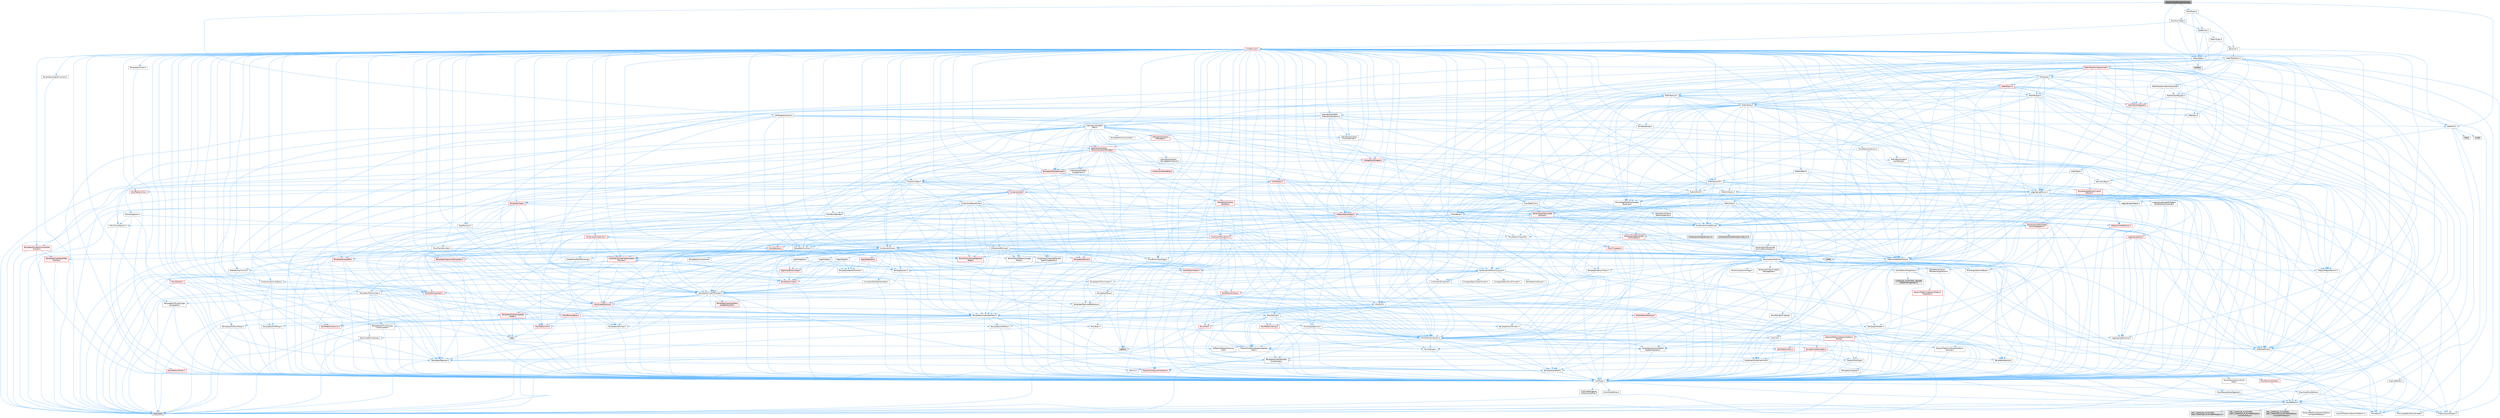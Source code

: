 digraph "MeshSurfacePointSampling.h"
{
 // INTERACTIVE_SVG=YES
 // LATEX_PDF_SIZE
  bgcolor="transparent";
  edge [fontname=Helvetica,fontsize=10,labelfontname=Helvetica,labelfontsize=10];
  node [fontname=Helvetica,fontsize=10,shape=box,height=0.2,width=0.4];
  Node1 [id="Node000001",label="MeshSurfacePointSampling.h",height=0.2,width=0.4,color="gray40", fillcolor="grey60", style="filled", fontcolor="black",tooltip=" "];
  Node1 -> Node2 [id="edge1_Node000001_Node000002",color="steelblue1",style="solid",tooltip=" "];
  Node2 [id="Node000002",label="MathUtil.h",height=0.2,width=0.4,color="grey40", fillcolor="white", style="filled",URL="$d4/d5b/MathUtil_8h.html",tooltip=" "];
  Node2 -> Node3 [id="edge2_Node000002_Node000003",color="steelblue1",style="solid",tooltip=" "];
  Node3 [id="Node000003",label="GeometryBase.h",height=0.2,width=0.4,color="grey40", fillcolor="white", style="filled",URL="$d5/d5e/GeometryBase_8h.html",tooltip=" "];
  Node3 -> Node4 [id="edge3_Node000003_Node000004",color="steelblue1",style="solid",tooltip=" "];
  Node4 [id="Node000004",label="CoreTypes.h",height=0.2,width=0.4,color="grey40", fillcolor="white", style="filled",URL="$dc/dec/CoreTypes_8h.html",tooltip=" "];
  Node4 -> Node5 [id="edge4_Node000004_Node000005",color="steelblue1",style="solid",tooltip=" "];
  Node5 [id="Node000005",label="HAL/Platform.h",height=0.2,width=0.4,color="grey40", fillcolor="white", style="filled",URL="$d9/dd0/Platform_8h.html",tooltip=" "];
  Node5 -> Node6 [id="edge5_Node000005_Node000006",color="steelblue1",style="solid",tooltip=" "];
  Node6 [id="Node000006",label="Misc/Build.h",height=0.2,width=0.4,color="grey40", fillcolor="white", style="filled",URL="$d3/dbb/Build_8h.html",tooltip=" "];
  Node5 -> Node7 [id="edge6_Node000005_Node000007",color="steelblue1",style="solid",tooltip=" "];
  Node7 [id="Node000007",label="Misc/LargeWorldCoordinates.h",height=0.2,width=0.4,color="grey40", fillcolor="white", style="filled",URL="$d2/dcb/LargeWorldCoordinates_8h.html",tooltip=" "];
  Node5 -> Node8 [id="edge7_Node000005_Node000008",color="steelblue1",style="solid",tooltip=" "];
  Node8 [id="Node000008",label="type_traits",height=0.2,width=0.4,color="grey60", fillcolor="#E0E0E0", style="filled",tooltip=" "];
  Node5 -> Node9 [id="edge8_Node000005_Node000009",color="steelblue1",style="solid",tooltip=" "];
  Node9 [id="Node000009",label="PreprocessorHelpers.h",height=0.2,width=0.4,color="grey40", fillcolor="white", style="filled",URL="$db/ddb/PreprocessorHelpers_8h.html",tooltip=" "];
  Node5 -> Node10 [id="edge9_Node000005_Node000010",color="steelblue1",style="solid",tooltip=" "];
  Node10 [id="Node000010",label="UBT_COMPILED_PLATFORM\l/UBT_COMPILED_PLATFORMPlatform\lCompilerPreSetup.h",height=0.2,width=0.4,color="grey60", fillcolor="#E0E0E0", style="filled",tooltip=" "];
  Node5 -> Node11 [id="edge10_Node000005_Node000011",color="steelblue1",style="solid",tooltip=" "];
  Node11 [id="Node000011",label="GenericPlatform/GenericPlatform\lCompilerPreSetup.h",height=0.2,width=0.4,color="grey40", fillcolor="white", style="filled",URL="$d9/dc8/GenericPlatformCompilerPreSetup_8h.html",tooltip=" "];
  Node5 -> Node12 [id="edge11_Node000005_Node000012",color="steelblue1",style="solid",tooltip=" "];
  Node12 [id="Node000012",label="GenericPlatform/GenericPlatform.h",height=0.2,width=0.4,color="grey40", fillcolor="white", style="filled",URL="$d6/d84/GenericPlatform_8h.html",tooltip=" "];
  Node5 -> Node13 [id="edge12_Node000005_Node000013",color="steelblue1",style="solid",tooltip=" "];
  Node13 [id="Node000013",label="UBT_COMPILED_PLATFORM\l/UBT_COMPILED_PLATFORMPlatform.h",height=0.2,width=0.4,color="grey60", fillcolor="#E0E0E0", style="filled",tooltip=" "];
  Node5 -> Node14 [id="edge13_Node000005_Node000014",color="steelblue1",style="solid",tooltip=" "];
  Node14 [id="Node000014",label="UBT_COMPILED_PLATFORM\l/UBT_COMPILED_PLATFORMPlatform\lCompilerSetup.h",height=0.2,width=0.4,color="grey60", fillcolor="#E0E0E0", style="filled",tooltip=" "];
  Node4 -> Node15 [id="edge14_Node000004_Node000015",color="steelblue1",style="solid",tooltip=" "];
  Node15 [id="Node000015",label="ProfilingDebugging\l/UMemoryDefines.h",height=0.2,width=0.4,color="grey40", fillcolor="white", style="filled",URL="$d2/da2/UMemoryDefines_8h.html",tooltip=" "];
  Node4 -> Node16 [id="edge15_Node000004_Node000016",color="steelblue1",style="solid",tooltip=" "];
  Node16 [id="Node000016",label="Misc/CoreMiscDefines.h",height=0.2,width=0.4,color="grey40", fillcolor="white", style="filled",URL="$da/d38/CoreMiscDefines_8h.html",tooltip=" "];
  Node16 -> Node5 [id="edge16_Node000016_Node000005",color="steelblue1",style="solid",tooltip=" "];
  Node16 -> Node9 [id="edge17_Node000016_Node000009",color="steelblue1",style="solid",tooltip=" "];
  Node4 -> Node17 [id="edge18_Node000004_Node000017",color="steelblue1",style="solid",tooltip=" "];
  Node17 [id="Node000017",label="Misc/CoreDefines.h",height=0.2,width=0.4,color="grey40", fillcolor="white", style="filled",URL="$d3/dd2/CoreDefines_8h.html",tooltip=" "];
  Node3 -> Node18 [id="edge19_Node000003_Node000018",color="steelblue1",style="solid",tooltip=" "];
  Node18 [id="Node000018",label="Logging/LogMacros.h",height=0.2,width=0.4,color="grey40", fillcolor="white", style="filled",URL="$d0/d16/LogMacros_8h.html",tooltip=" "];
  Node18 -> Node19 [id="edge20_Node000018_Node000019",color="steelblue1",style="solid",tooltip=" "];
  Node19 [id="Node000019",label="Containers/UnrealString.h",height=0.2,width=0.4,color="grey40", fillcolor="white", style="filled",URL="$d5/dba/UnrealString_8h.html",tooltip=" "];
  Node19 -> Node20 [id="edge21_Node000019_Node000020",color="steelblue1",style="solid",tooltip=" "];
  Node20 [id="Node000020",label="Containers/UnrealStringIncludes.h.inl",height=0.2,width=0.4,color="grey60", fillcolor="#E0E0E0", style="filled",tooltip=" "];
  Node19 -> Node21 [id="edge22_Node000019_Node000021",color="steelblue1",style="solid",tooltip=" "];
  Node21 [id="Node000021",label="Containers/UnrealString.h.inl",height=0.2,width=0.4,color="grey60", fillcolor="#E0E0E0", style="filled",tooltip=" "];
  Node19 -> Node22 [id="edge23_Node000019_Node000022",color="steelblue1",style="solid",tooltip=" "];
  Node22 [id="Node000022",label="Misc/StringFormatArg.h",height=0.2,width=0.4,color="grey40", fillcolor="white", style="filled",URL="$d2/d16/StringFormatArg_8h.html",tooltip=" "];
  Node22 -> Node23 [id="edge24_Node000022_Node000023",color="steelblue1",style="solid",tooltip=" "];
  Node23 [id="Node000023",label="Containers/ContainersFwd.h",height=0.2,width=0.4,color="grey40", fillcolor="white", style="filled",URL="$d4/d0a/ContainersFwd_8h.html",tooltip=" "];
  Node23 -> Node5 [id="edge25_Node000023_Node000005",color="steelblue1",style="solid",tooltip=" "];
  Node23 -> Node4 [id="edge26_Node000023_Node000004",color="steelblue1",style="solid",tooltip=" "];
  Node23 -> Node24 [id="edge27_Node000023_Node000024",color="steelblue1",style="solid",tooltip=" "];
  Node24 [id="Node000024",label="Traits/IsContiguousContainer.h",height=0.2,width=0.4,color="red", fillcolor="#FFF0F0", style="filled",URL="$d5/d3c/IsContiguousContainer_8h.html",tooltip=" "];
  Node24 -> Node4 [id="edge28_Node000024_Node000004",color="steelblue1",style="solid",tooltip=" "];
  Node18 -> Node4 [id="edge29_Node000018_Node000004",color="steelblue1",style="solid",tooltip=" "];
  Node18 -> Node9 [id="edge30_Node000018_Node000009",color="steelblue1",style="solid",tooltip=" "];
  Node18 -> Node27 [id="edge31_Node000018_Node000027",color="steelblue1",style="solid",tooltip=" "];
  Node27 [id="Node000027",label="Logging/LogCategory.h",height=0.2,width=0.4,color="grey40", fillcolor="white", style="filled",URL="$d9/d36/LogCategory_8h.html",tooltip=" "];
  Node27 -> Node4 [id="edge32_Node000027_Node000004",color="steelblue1",style="solid",tooltip=" "];
  Node27 -> Node28 [id="edge33_Node000027_Node000028",color="steelblue1",style="solid",tooltip=" "];
  Node28 [id="Node000028",label="Logging/LogVerbosity.h",height=0.2,width=0.4,color="grey40", fillcolor="white", style="filled",URL="$d2/d8f/LogVerbosity_8h.html",tooltip=" "];
  Node28 -> Node4 [id="edge34_Node000028_Node000004",color="steelblue1",style="solid",tooltip=" "];
  Node27 -> Node29 [id="edge35_Node000027_Node000029",color="steelblue1",style="solid",tooltip=" "];
  Node29 [id="Node000029",label="UObject/NameTypes.h",height=0.2,width=0.4,color="red", fillcolor="#FFF0F0", style="filled",URL="$d6/d35/NameTypes_8h.html",tooltip=" "];
  Node29 -> Node4 [id="edge36_Node000029_Node000004",color="steelblue1",style="solid",tooltip=" "];
  Node29 -> Node30 [id="edge37_Node000029_Node000030",color="steelblue1",style="solid",tooltip=" "];
  Node30 [id="Node000030",label="Misc/AssertionMacros.h",height=0.2,width=0.4,color="grey40", fillcolor="white", style="filled",URL="$d0/dfa/AssertionMacros_8h.html",tooltip=" "];
  Node30 -> Node4 [id="edge38_Node000030_Node000004",color="steelblue1",style="solid",tooltip=" "];
  Node30 -> Node5 [id="edge39_Node000030_Node000005",color="steelblue1",style="solid",tooltip=" "];
  Node30 -> Node31 [id="edge40_Node000030_Node000031",color="steelblue1",style="solid",tooltip=" "];
  Node31 [id="Node000031",label="HAL/PlatformMisc.h",height=0.2,width=0.4,color="red", fillcolor="#FFF0F0", style="filled",URL="$d0/df5/PlatformMisc_8h.html",tooltip=" "];
  Node31 -> Node4 [id="edge41_Node000031_Node000004",color="steelblue1",style="solid",tooltip=" "];
  Node30 -> Node9 [id="edge42_Node000030_Node000009",color="steelblue1",style="solid",tooltip=" "];
  Node30 -> Node63 [id="edge43_Node000030_Node000063",color="steelblue1",style="solid",tooltip=" "];
  Node63 [id="Node000063",label="Templates/EnableIf.h",height=0.2,width=0.4,color="grey40", fillcolor="white", style="filled",URL="$d7/d60/EnableIf_8h.html",tooltip=" "];
  Node63 -> Node4 [id="edge44_Node000063_Node000004",color="steelblue1",style="solid",tooltip=" "];
  Node30 -> Node64 [id="edge45_Node000030_Node000064",color="steelblue1",style="solid",tooltip=" "];
  Node64 [id="Node000064",label="Templates/IsArrayOrRefOf\lTypeByPredicate.h",height=0.2,width=0.4,color="grey40", fillcolor="white", style="filled",URL="$d6/da1/IsArrayOrRefOfTypeByPredicate_8h.html",tooltip=" "];
  Node64 -> Node4 [id="edge46_Node000064_Node000004",color="steelblue1",style="solid",tooltip=" "];
  Node30 -> Node65 [id="edge47_Node000030_Node000065",color="steelblue1",style="solid",tooltip=" "];
  Node65 [id="Node000065",label="Templates/IsValidVariadic\lFunctionArg.h",height=0.2,width=0.4,color="grey40", fillcolor="white", style="filled",URL="$d0/dc8/IsValidVariadicFunctionArg_8h.html",tooltip=" "];
  Node65 -> Node4 [id="edge48_Node000065_Node000004",color="steelblue1",style="solid",tooltip=" "];
  Node65 -> Node66 [id="edge49_Node000065_Node000066",color="steelblue1",style="solid",tooltip=" "];
  Node66 [id="Node000066",label="IsEnum.h",height=0.2,width=0.4,color="grey40", fillcolor="white", style="filled",URL="$d4/de5/IsEnum_8h.html",tooltip=" "];
  Node65 -> Node8 [id="edge50_Node000065_Node000008",color="steelblue1",style="solid",tooltip=" "];
  Node30 -> Node67 [id="edge51_Node000030_Node000067",color="steelblue1",style="solid",tooltip=" "];
  Node67 [id="Node000067",label="Traits/IsCharEncodingCompatible\lWith.h",height=0.2,width=0.4,color="grey40", fillcolor="white", style="filled",URL="$df/dd1/IsCharEncodingCompatibleWith_8h.html",tooltip=" "];
  Node67 -> Node8 [id="edge52_Node000067_Node000008",color="steelblue1",style="solid",tooltip=" "];
  Node67 -> Node68 [id="edge53_Node000067_Node000068",color="steelblue1",style="solid",tooltip=" "];
  Node68 [id="Node000068",label="Traits/IsCharType.h",height=0.2,width=0.4,color="grey40", fillcolor="white", style="filled",URL="$db/d51/IsCharType_8h.html",tooltip=" "];
  Node68 -> Node4 [id="edge54_Node000068_Node000004",color="steelblue1",style="solid",tooltip=" "];
  Node30 -> Node69 [id="edge55_Node000030_Node000069",color="steelblue1",style="solid",tooltip=" "];
  Node69 [id="Node000069",label="Misc/VarArgs.h",height=0.2,width=0.4,color="grey40", fillcolor="white", style="filled",URL="$d5/d6f/VarArgs_8h.html",tooltip=" "];
  Node69 -> Node4 [id="edge56_Node000069_Node000004",color="steelblue1",style="solid",tooltip=" "];
  Node30 -> Node70 [id="edge57_Node000030_Node000070",color="steelblue1",style="solid",tooltip=" "];
  Node70 [id="Node000070",label="String/FormatStringSan.h",height=0.2,width=0.4,color="red", fillcolor="#FFF0F0", style="filled",URL="$d3/d8b/FormatStringSan_8h.html",tooltip=" "];
  Node70 -> Node8 [id="edge58_Node000070_Node000008",color="steelblue1",style="solid",tooltip=" "];
  Node70 -> Node4 [id="edge59_Node000070_Node000004",color="steelblue1",style="solid",tooltip=" "];
  Node70 -> Node71 [id="edge60_Node000070_Node000071",color="steelblue1",style="solid",tooltip=" "];
  Node71 [id="Node000071",label="Templates/Requires.h",height=0.2,width=0.4,color="grey40", fillcolor="white", style="filled",URL="$dc/d96/Requires_8h.html",tooltip=" "];
  Node71 -> Node63 [id="edge61_Node000071_Node000063",color="steelblue1",style="solid",tooltip=" "];
  Node71 -> Node8 [id="edge62_Node000071_Node000008",color="steelblue1",style="solid",tooltip=" "];
  Node70 -> Node72 [id="edge63_Node000070_Node000072",color="steelblue1",style="solid",tooltip=" "];
  Node72 [id="Node000072",label="Templates/Identity.h",height=0.2,width=0.4,color="grey40", fillcolor="white", style="filled",URL="$d0/dd5/Identity_8h.html",tooltip=" "];
  Node70 -> Node65 [id="edge64_Node000070_Node000065",color="steelblue1",style="solid",tooltip=" "];
  Node70 -> Node68 [id="edge65_Node000070_Node000068",color="steelblue1",style="solid",tooltip=" "];
  Node70 -> Node23 [id="edge66_Node000070_Node000023",color="steelblue1",style="solid",tooltip=" "];
  Node30 -> Node76 [id="edge67_Node000030_Node000076",color="steelblue1",style="solid",tooltip=" "];
  Node76 [id="Node000076",label="atomic",height=0.2,width=0.4,color="grey60", fillcolor="#E0E0E0", style="filled",tooltip=" "];
  Node29 -> Node77 [id="edge68_Node000029_Node000077",color="steelblue1",style="solid",tooltip=" "];
  Node77 [id="Node000077",label="HAL/UnrealMemory.h",height=0.2,width=0.4,color="red", fillcolor="#FFF0F0", style="filled",URL="$d9/d96/UnrealMemory_8h.html",tooltip=" "];
  Node77 -> Node4 [id="edge69_Node000077_Node000004",color="steelblue1",style="solid",tooltip=" "];
  Node77 -> Node81 [id="edge70_Node000077_Node000081",color="steelblue1",style="solid",tooltip=" "];
  Node81 [id="Node000081",label="HAL/MemoryBase.h",height=0.2,width=0.4,color="red", fillcolor="#FFF0F0", style="filled",URL="$d6/d9f/MemoryBase_8h.html",tooltip=" "];
  Node81 -> Node4 [id="edge71_Node000081_Node000004",color="steelblue1",style="solid",tooltip=" "];
  Node81 -> Node56 [id="edge72_Node000081_Node000056",color="steelblue1",style="solid",tooltip=" "];
  Node56 [id="Node000056",label="HAL/PlatformAtomics.h",height=0.2,width=0.4,color="red", fillcolor="#FFF0F0", style="filled",URL="$d3/d36/PlatformAtomics_8h.html",tooltip=" "];
  Node56 -> Node4 [id="edge73_Node000056_Node000004",color="steelblue1",style="solid",tooltip=" "];
  Node81 -> Node39 [id="edge74_Node000081_Node000039",color="steelblue1",style="solid",tooltip=" "];
  Node39 [id="Node000039",label="HAL/PlatformCrt.h",height=0.2,width=0.4,color="red", fillcolor="#FFF0F0", style="filled",URL="$d8/d75/PlatformCrt_8h.html",tooltip=" "];
  Node39 -> Node40 [id="edge75_Node000039_Node000040",color="steelblue1",style="solid",tooltip=" "];
  Node40 [id="Node000040",label="new",height=0.2,width=0.4,color="grey60", fillcolor="#E0E0E0", style="filled",tooltip=" "];
  Node81 -> Node82 [id="edge76_Node000081_Node000082",color="steelblue1",style="solid",tooltip=" "];
  Node82 [id="Node000082",label="Misc/Exec.h",height=0.2,width=0.4,color="grey40", fillcolor="white", style="filled",URL="$de/ddb/Exec_8h.html",tooltip=" "];
  Node82 -> Node4 [id="edge77_Node000082_Node000004",color="steelblue1",style="solid",tooltip=" "];
  Node82 -> Node30 [id="edge78_Node000082_Node000030",color="steelblue1",style="solid",tooltip=" "];
  Node81 -> Node83 [id="edge79_Node000081_Node000083",color="steelblue1",style="solid",tooltip=" "];
  Node83 [id="Node000083",label="Misc/OutputDevice.h",height=0.2,width=0.4,color="grey40", fillcolor="white", style="filled",URL="$d7/d32/OutputDevice_8h.html",tooltip=" "];
  Node83 -> Node35 [id="edge80_Node000083_Node000035",color="steelblue1",style="solid",tooltip=" "];
  Node35 [id="Node000035",label="CoreFwd.h",height=0.2,width=0.4,color="grey40", fillcolor="white", style="filled",URL="$d1/d1e/CoreFwd_8h.html",tooltip=" "];
  Node35 -> Node4 [id="edge81_Node000035_Node000004",color="steelblue1",style="solid",tooltip=" "];
  Node35 -> Node23 [id="edge82_Node000035_Node000023",color="steelblue1",style="solid",tooltip=" "];
  Node35 -> Node36 [id="edge83_Node000035_Node000036",color="steelblue1",style="solid",tooltip=" "];
  Node36 [id="Node000036",label="Math/MathFwd.h",height=0.2,width=0.4,color="grey40", fillcolor="white", style="filled",URL="$d2/d10/MathFwd_8h.html",tooltip=" "];
  Node36 -> Node5 [id="edge84_Node000036_Node000005",color="steelblue1",style="solid",tooltip=" "];
  Node35 -> Node37 [id="edge85_Node000035_Node000037",color="steelblue1",style="solid",tooltip=" "];
  Node37 [id="Node000037",label="UObject/UObjectHierarchy\lFwd.h",height=0.2,width=0.4,color="grey40", fillcolor="white", style="filled",URL="$d3/d13/UObjectHierarchyFwd_8h.html",tooltip=" "];
  Node83 -> Node4 [id="edge86_Node000083_Node000004",color="steelblue1",style="solid",tooltip=" "];
  Node83 -> Node28 [id="edge87_Node000083_Node000028",color="steelblue1",style="solid",tooltip=" "];
  Node83 -> Node69 [id="edge88_Node000083_Node000069",color="steelblue1",style="solid",tooltip=" "];
  Node83 -> Node64 [id="edge89_Node000083_Node000064",color="steelblue1",style="solid",tooltip=" "];
  Node83 -> Node65 [id="edge90_Node000083_Node000065",color="steelblue1",style="solid",tooltip=" "];
  Node83 -> Node67 [id="edge91_Node000083_Node000067",color="steelblue1",style="solid",tooltip=" "];
  Node77 -> Node93 [id="edge92_Node000077_Node000093",color="steelblue1",style="solid",tooltip=" "];
  Node93 [id="Node000093",label="HAL/PlatformMemory.h",height=0.2,width=0.4,color="red", fillcolor="#FFF0F0", style="filled",URL="$de/d68/PlatformMemory_8h.html",tooltip=" "];
  Node93 -> Node4 [id="edge93_Node000093_Node000004",color="steelblue1",style="solid",tooltip=" "];
  Node77 -> Node96 [id="edge94_Node000077_Node000096",color="steelblue1",style="solid",tooltip=" "];
  Node96 [id="Node000096",label="Templates/IsPointer.h",height=0.2,width=0.4,color="grey40", fillcolor="white", style="filled",URL="$d7/d05/IsPointer_8h.html",tooltip=" "];
  Node96 -> Node4 [id="edge95_Node000096_Node000004",color="steelblue1",style="solid",tooltip=" "];
  Node29 -> Node97 [id="edge96_Node000029_Node000097",color="steelblue1",style="solid",tooltip=" "];
  Node97 [id="Node000097",label="Templates/UnrealTypeTraits.h",height=0.2,width=0.4,color="grey40", fillcolor="white", style="filled",URL="$d2/d2d/UnrealTypeTraits_8h.html",tooltip=" "];
  Node97 -> Node4 [id="edge97_Node000097_Node000004",color="steelblue1",style="solid",tooltip=" "];
  Node97 -> Node96 [id="edge98_Node000097_Node000096",color="steelblue1",style="solid",tooltip=" "];
  Node97 -> Node30 [id="edge99_Node000097_Node000030",color="steelblue1",style="solid",tooltip=" "];
  Node97 -> Node89 [id="edge100_Node000097_Node000089",color="steelblue1",style="solid",tooltip=" "];
  Node89 [id="Node000089",label="Templates/AndOrNot.h",height=0.2,width=0.4,color="grey40", fillcolor="white", style="filled",URL="$db/d0a/AndOrNot_8h.html",tooltip=" "];
  Node89 -> Node4 [id="edge101_Node000089_Node000004",color="steelblue1",style="solid",tooltip=" "];
  Node97 -> Node63 [id="edge102_Node000097_Node000063",color="steelblue1",style="solid",tooltip=" "];
  Node97 -> Node98 [id="edge103_Node000097_Node000098",color="steelblue1",style="solid",tooltip=" "];
  Node98 [id="Node000098",label="Templates/IsArithmetic.h",height=0.2,width=0.4,color="grey40", fillcolor="white", style="filled",URL="$d2/d5d/IsArithmetic_8h.html",tooltip=" "];
  Node98 -> Node4 [id="edge104_Node000098_Node000004",color="steelblue1",style="solid",tooltip=" "];
  Node97 -> Node66 [id="edge105_Node000097_Node000066",color="steelblue1",style="solid",tooltip=" "];
  Node97 -> Node99 [id="edge106_Node000097_Node000099",color="steelblue1",style="solid",tooltip=" "];
  Node99 [id="Node000099",label="Templates/Models.h",height=0.2,width=0.4,color="grey40", fillcolor="white", style="filled",URL="$d3/d0c/Models_8h.html",tooltip=" "];
  Node99 -> Node72 [id="edge107_Node000099_Node000072",color="steelblue1",style="solid",tooltip=" "];
  Node97 -> Node100 [id="edge108_Node000097_Node000100",color="steelblue1",style="solid",tooltip=" "];
  Node100 [id="Node000100",label="Templates/IsPODType.h",height=0.2,width=0.4,color="grey40", fillcolor="white", style="filled",URL="$d7/db1/IsPODType_8h.html",tooltip=" "];
  Node100 -> Node4 [id="edge109_Node000100_Node000004",color="steelblue1",style="solid",tooltip=" "];
  Node97 -> Node101 [id="edge110_Node000097_Node000101",color="steelblue1",style="solid",tooltip=" "];
  Node101 [id="Node000101",label="Templates/IsUECoreType.h",height=0.2,width=0.4,color="grey40", fillcolor="white", style="filled",URL="$d1/db8/IsUECoreType_8h.html",tooltip=" "];
  Node101 -> Node4 [id="edge111_Node000101_Node000004",color="steelblue1",style="solid",tooltip=" "];
  Node101 -> Node8 [id="edge112_Node000101_Node000008",color="steelblue1",style="solid",tooltip=" "];
  Node97 -> Node90 [id="edge113_Node000097_Node000090",color="steelblue1",style="solid",tooltip=" "];
  Node90 [id="Node000090",label="Templates/IsTriviallyCopy\lConstructible.h",height=0.2,width=0.4,color="grey40", fillcolor="white", style="filled",URL="$d3/d78/IsTriviallyCopyConstructible_8h.html",tooltip=" "];
  Node90 -> Node4 [id="edge114_Node000090_Node000004",color="steelblue1",style="solid",tooltip=" "];
  Node90 -> Node8 [id="edge115_Node000090_Node000008",color="steelblue1",style="solid",tooltip=" "];
  Node29 -> Node102 [id="edge116_Node000029_Node000102",color="steelblue1",style="solid",tooltip=" "];
  Node102 [id="Node000102",label="Templates/UnrealTemplate.h",height=0.2,width=0.4,color="grey40", fillcolor="white", style="filled",URL="$d4/d24/UnrealTemplate_8h.html",tooltip=" "];
  Node102 -> Node4 [id="edge117_Node000102_Node000004",color="steelblue1",style="solid",tooltip=" "];
  Node102 -> Node96 [id="edge118_Node000102_Node000096",color="steelblue1",style="solid",tooltip=" "];
  Node102 -> Node77 [id="edge119_Node000102_Node000077",color="steelblue1",style="solid",tooltip=" "];
  Node102 -> Node103 [id="edge120_Node000102_Node000103",color="steelblue1",style="solid",tooltip=" "];
  Node103 [id="Node000103",label="Templates/CopyQualifiers\lAndRefsFromTo.h",height=0.2,width=0.4,color="red", fillcolor="#FFF0F0", style="filled",URL="$d3/db3/CopyQualifiersAndRefsFromTo_8h.html",tooltip=" "];
  Node102 -> Node97 [id="edge121_Node000102_Node000097",color="steelblue1",style="solid",tooltip=" "];
  Node102 -> Node105 [id="edge122_Node000102_Node000105",color="steelblue1",style="solid",tooltip=" "];
  Node105 [id="Node000105",label="Templates/RemoveReference.h",height=0.2,width=0.4,color="grey40", fillcolor="white", style="filled",URL="$da/dbe/RemoveReference_8h.html",tooltip=" "];
  Node105 -> Node4 [id="edge123_Node000105_Node000004",color="steelblue1",style="solid",tooltip=" "];
  Node102 -> Node71 [id="edge124_Node000102_Node000071",color="steelblue1",style="solid",tooltip=" "];
  Node102 -> Node106 [id="edge125_Node000102_Node000106",color="steelblue1",style="solid",tooltip=" "];
  Node106 [id="Node000106",label="Templates/TypeCompatible\lBytes.h",height=0.2,width=0.4,color="red", fillcolor="#FFF0F0", style="filled",URL="$df/d0a/TypeCompatibleBytes_8h.html",tooltip=" "];
  Node106 -> Node4 [id="edge126_Node000106_Node000004",color="steelblue1",style="solid",tooltip=" "];
  Node106 -> Node40 [id="edge127_Node000106_Node000040",color="steelblue1",style="solid",tooltip=" "];
  Node106 -> Node8 [id="edge128_Node000106_Node000008",color="steelblue1",style="solid",tooltip=" "];
  Node102 -> Node72 [id="edge129_Node000102_Node000072",color="steelblue1",style="solid",tooltip=" "];
  Node102 -> Node24 [id="edge130_Node000102_Node000024",color="steelblue1",style="solid",tooltip=" "];
  Node102 -> Node107 [id="edge131_Node000102_Node000107",color="steelblue1",style="solid",tooltip=" "];
  Node107 [id="Node000107",label="Traits/UseBitwiseSwap.h",height=0.2,width=0.4,color="grey40", fillcolor="white", style="filled",URL="$db/df3/UseBitwiseSwap_8h.html",tooltip=" "];
  Node107 -> Node4 [id="edge132_Node000107_Node000004",color="steelblue1",style="solid",tooltip=" "];
  Node107 -> Node8 [id="edge133_Node000107_Node000008",color="steelblue1",style="solid",tooltip=" "];
  Node102 -> Node8 [id="edge134_Node000102_Node000008",color="steelblue1",style="solid",tooltip=" "];
  Node29 -> Node19 [id="edge135_Node000029_Node000019",color="steelblue1",style="solid",tooltip=" "];
  Node29 -> Node108 [id="edge136_Node000029_Node000108",color="steelblue1",style="solid",tooltip=" "];
  Node108 [id="Node000108",label="HAL/CriticalSection.h",height=0.2,width=0.4,color="grey40", fillcolor="white", style="filled",URL="$d6/d90/CriticalSection_8h.html",tooltip=" "];
  Node108 -> Node109 [id="edge137_Node000108_Node000109",color="steelblue1",style="solid",tooltip=" "];
  Node109 [id="Node000109",label="HAL/PlatformMutex.h",height=0.2,width=0.4,color="red", fillcolor="#FFF0F0", style="filled",URL="$d9/d0b/PlatformMutex_8h.html",tooltip=" "];
  Node109 -> Node4 [id="edge138_Node000109_Node000004",color="steelblue1",style="solid",tooltip=" "];
  Node29 -> Node111 [id="edge139_Node000029_Node000111",color="steelblue1",style="solid",tooltip=" "];
  Node111 [id="Node000111",label="Containers/StringConv.h",height=0.2,width=0.4,color="red", fillcolor="#FFF0F0", style="filled",URL="$d3/ddf/StringConv_8h.html",tooltip=" "];
  Node111 -> Node4 [id="edge140_Node000111_Node000004",color="steelblue1",style="solid",tooltip=" "];
  Node111 -> Node30 [id="edge141_Node000111_Node000030",color="steelblue1",style="solid",tooltip=" "];
  Node111 -> Node112 [id="edge142_Node000111_Node000112",color="steelblue1",style="solid",tooltip=" "];
  Node112 [id="Node000112",label="Containers/ContainerAllocation\lPolicies.h",height=0.2,width=0.4,color="red", fillcolor="#FFF0F0", style="filled",URL="$d7/dff/ContainerAllocationPolicies_8h.html",tooltip=" "];
  Node112 -> Node4 [id="edge143_Node000112_Node000004",color="steelblue1",style="solid",tooltip=" "];
  Node112 -> Node112 [id="edge144_Node000112_Node000112",color="steelblue1",style="solid",tooltip=" "];
  Node112 -> Node114 [id="edge145_Node000112_Node000114",color="steelblue1",style="solid",tooltip=" "];
  Node114 [id="Node000114",label="HAL/PlatformMath.h",height=0.2,width=0.4,color="red", fillcolor="#FFF0F0", style="filled",URL="$dc/d53/PlatformMath_8h.html",tooltip=" "];
  Node114 -> Node4 [id="edge146_Node000114_Node000004",color="steelblue1",style="solid",tooltip=" "];
  Node112 -> Node77 [id="edge147_Node000112_Node000077",color="steelblue1",style="solid",tooltip=" "];
  Node112 -> Node49 [id="edge148_Node000112_Node000049",color="steelblue1",style="solid",tooltip=" "];
  Node49 [id="Node000049",label="Math/NumericLimits.h",height=0.2,width=0.4,color="grey40", fillcolor="white", style="filled",URL="$df/d1b/NumericLimits_8h.html",tooltip=" "];
  Node49 -> Node4 [id="edge149_Node000049_Node000004",color="steelblue1",style="solid",tooltip=" "];
  Node112 -> Node30 [id="edge150_Node000112_Node000030",color="steelblue1",style="solid",tooltip=" "];
  Node112 -> Node122 [id="edge151_Node000112_Node000122",color="steelblue1",style="solid",tooltip=" "];
  Node122 [id="Node000122",label="Templates/IsPolymorphic.h",height=0.2,width=0.4,color="grey40", fillcolor="white", style="filled",URL="$dc/d20/IsPolymorphic_8h.html",tooltip=" "];
  Node112 -> Node123 [id="edge152_Node000112_Node000123",color="steelblue1",style="solid",tooltip=" "];
  Node123 [id="Node000123",label="Templates/MemoryOps.h",height=0.2,width=0.4,color="grey40", fillcolor="white", style="filled",URL="$db/dea/MemoryOps_8h.html",tooltip=" "];
  Node123 -> Node4 [id="edge153_Node000123_Node000004",color="steelblue1",style="solid",tooltip=" "];
  Node123 -> Node77 [id="edge154_Node000123_Node000077",color="steelblue1",style="solid",tooltip=" "];
  Node123 -> Node91 [id="edge155_Node000123_Node000091",color="steelblue1",style="solid",tooltip=" "];
  Node91 [id="Node000091",label="Templates/IsTriviallyCopy\lAssignable.h",height=0.2,width=0.4,color="grey40", fillcolor="white", style="filled",URL="$d2/df2/IsTriviallyCopyAssignable_8h.html",tooltip=" "];
  Node91 -> Node4 [id="edge156_Node000091_Node000004",color="steelblue1",style="solid",tooltip=" "];
  Node91 -> Node8 [id="edge157_Node000091_Node000008",color="steelblue1",style="solid",tooltip=" "];
  Node123 -> Node90 [id="edge158_Node000123_Node000090",color="steelblue1",style="solid",tooltip=" "];
  Node123 -> Node71 [id="edge159_Node000123_Node000071",color="steelblue1",style="solid",tooltip=" "];
  Node123 -> Node97 [id="edge160_Node000123_Node000097",color="steelblue1",style="solid",tooltip=" "];
  Node123 -> Node107 [id="edge161_Node000123_Node000107",color="steelblue1",style="solid",tooltip=" "];
  Node123 -> Node40 [id="edge162_Node000123_Node000040",color="steelblue1",style="solid",tooltip=" "];
  Node123 -> Node8 [id="edge163_Node000123_Node000008",color="steelblue1",style="solid",tooltip=" "];
  Node112 -> Node106 [id="edge164_Node000112_Node000106",color="steelblue1",style="solid",tooltip=" "];
  Node112 -> Node8 [id="edge165_Node000112_Node000008",color="steelblue1",style="solid",tooltip=" "];
  Node111 -> Node124 [id="edge166_Node000111_Node000124",color="steelblue1",style="solid",tooltip=" "];
  Node124 [id="Node000124",label="Containers/Array.h",height=0.2,width=0.4,color="grey40", fillcolor="white", style="filled",URL="$df/dd0/Array_8h.html",tooltip=" "];
  Node124 -> Node4 [id="edge167_Node000124_Node000004",color="steelblue1",style="solid",tooltip=" "];
  Node124 -> Node30 [id="edge168_Node000124_Node000030",color="steelblue1",style="solid",tooltip=" "];
  Node124 -> Node125 [id="edge169_Node000124_Node000125",color="steelblue1",style="solid",tooltip=" "];
  Node125 [id="Node000125",label="Misc/IntrusiveUnsetOptional\lState.h",height=0.2,width=0.4,color="red", fillcolor="#FFF0F0", style="filled",URL="$d2/d0a/IntrusiveUnsetOptionalState_8h.html",tooltip=" "];
  Node124 -> Node127 [id="edge170_Node000124_Node000127",color="steelblue1",style="solid",tooltip=" "];
  Node127 [id="Node000127",label="Misc/ReverseIterate.h",height=0.2,width=0.4,color="red", fillcolor="#FFF0F0", style="filled",URL="$db/de3/ReverseIterate_8h.html",tooltip=" "];
  Node127 -> Node5 [id="edge171_Node000127_Node000005",color="steelblue1",style="solid",tooltip=" "];
  Node124 -> Node77 [id="edge172_Node000124_Node000077",color="steelblue1",style="solid",tooltip=" "];
  Node124 -> Node97 [id="edge173_Node000124_Node000097",color="steelblue1",style="solid",tooltip=" "];
  Node124 -> Node102 [id="edge174_Node000124_Node000102",color="steelblue1",style="solid",tooltip=" "];
  Node124 -> Node129 [id="edge175_Node000124_Node000129",color="steelblue1",style="solid",tooltip=" "];
  Node129 [id="Node000129",label="Containers/AllowShrinking.h",height=0.2,width=0.4,color="grey40", fillcolor="white", style="filled",URL="$d7/d1a/AllowShrinking_8h.html",tooltip=" "];
  Node129 -> Node4 [id="edge176_Node000129_Node000004",color="steelblue1",style="solid",tooltip=" "];
  Node124 -> Node112 [id="edge177_Node000124_Node000112",color="steelblue1",style="solid",tooltip=" "];
  Node124 -> Node130 [id="edge178_Node000124_Node000130",color="steelblue1",style="solid",tooltip=" "];
  Node130 [id="Node000130",label="Containers/ContainerElement\lTypeCompatibility.h",height=0.2,width=0.4,color="grey40", fillcolor="white", style="filled",URL="$df/ddf/ContainerElementTypeCompatibility_8h.html",tooltip=" "];
  Node130 -> Node4 [id="edge179_Node000130_Node000004",color="steelblue1",style="solid",tooltip=" "];
  Node130 -> Node97 [id="edge180_Node000130_Node000097",color="steelblue1",style="solid",tooltip=" "];
  Node124 -> Node131 [id="edge181_Node000124_Node000131",color="steelblue1",style="solid",tooltip=" "];
  Node131 [id="Node000131",label="Serialization/Archive.h",height=0.2,width=0.4,color="grey40", fillcolor="white", style="filled",URL="$d7/d3b/Archive_8h.html",tooltip=" "];
  Node131 -> Node35 [id="edge182_Node000131_Node000035",color="steelblue1",style="solid",tooltip=" "];
  Node131 -> Node4 [id="edge183_Node000131_Node000004",color="steelblue1",style="solid",tooltip=" "];
  Node131 -> Node132 [id="edge184_Node000131_Node000132",color="steelblue1",style="solid",tooltip=" "];
  Node132 [id="Node000132",label="HAL/PlatformProperties.h",height=0.2,width=0.4,color="grey40", fillcolor="white", style="filled",URL="$d9/db0/PlatformProperties_8h.html",tooltip=" "];
  Node132 -> Node4 [id="edge185_Node000132_Node000004",color="steelblue1",style="solid",tooltip=" "];
  Node132 -> Node133 [id="edge186_Node000132_Node000133",color="steelblue1",style="solid",tooltip=" "];
  Node133 [id="Node000133",label="GenericPlatform/GenericPlatform\lProperties.h",height=0.2,width=0.4,color="red", fillcolor="#FFF0F0", style="filled",URL="$d2/dcd/GenericPlatformProperties_8h.html",tooltip=" "];
  Node133 -> Node4 [id="edge187_Node000133_Node000004",color="steelblue1",style="solid",tooltip=" "];
  Node132 -> Node134 [id="edge188_Node000132_Node000134",color="steelblue1",style="solid",tooltip=" "];
  Node134 [id="Node000134",label="COMPILED_PLATFORM_HEADER\l(PlatformProperties.h)",height=0.2,width=0.4,color="grey60", fillcolor="#E0E0E0", style="filled",tooltip=" "];
  Node131 -> Node135 [id="edge189_Node000131_Node000135",color="steelblue1",style="solid",tooltip=" "];
  Node135 [id="Node000135",label="Internationalization\l/TextNamespaceFwd.h",height=0.2,width=0.4,color="grey40", fillcolor="white", style="filled",URL="$d8/d97/TextNamespaceFwd_8h.html",tooltip=" "];
  Node135 -> Node4 [id="edge190_Node000135_Node000004",color="steelblue1",style="solid",tooltip=" "];
  Node131 -> Node36 [id="edge191_Node000131_Node000036",color="steelblue1",style="solid",tooltip=" "];
  Node131 -> Node30 [id="edge192_Node000131_Node000030",color="steelblue1",style="solid",tooltip=" "];
  Node131 -> Node6 [id="edge193_Node000131_Node000006",color="steelblue1",style="solid",tooltip=" "];
  Node131 -> Node50 [id="edge194_Node000131_Node000050",color="steelblue1",style="solid",tooltip=" "];
  Node50 [id="Node000050",label="Misc/CompressionFlags.h",height=0.2,width=0.4,color="grey40", fillcolor="white", style="filled",URL="$d9/d76/CompressionFlags_8h.html",tooltip=" "];
  Node131 -> Node136 [id="edge195_Node000131_Node000136",color="steelblue1",style="solid",tooltip=" "];
  Node136 [id="Node000136",label="Misc/EngineVersionBase.h",height=0.2,width=0.4,color="grey40", fillcolor="white", style="filled",URL="$d5/d2b/EngineVersionBase_8h.html",tooltip=" "];
  Node136 -> Node4 [id="edge196_Node000136_Node000004",color="steelblue1",style="solid",tooltip=" "];
  Node131 -> Node69 [id="edge197_Node000131_Node000069",color="steelblue1",style="solid",tooltip=" "];
  Node131 -> Node137 [id="edge198_Node000131_Node000137",color="steelblue1",style="solid",tooltip=" "];
  Node137 [id="Node000137",label="Serialization/ArchiveCook\lData.h",height=0.2,width=0.4,color="grey40", fillcolor="white", style="filled",URL="$dc/db6/ArchiveCookData_8h.html",tooltip=" "];
  Node137 -> Node5 [id="edge199_Node000137_Node000005",color="steelblue1",style="solid",tooltip=" "];
  Node131 -> Node138 [id="edge200_Node000131_Node000138",color="steelblue1",style="solid",tooltip=" "];
  Node138 [id="Node000138",label="Serialization/ArchiveSave\lPackageData.h",height=0.2,width=0.4,color="grey40", fillcolor="white", style="filled",URL="$d1/d37/ArchiveSavePackageData_8h.html",tooltip=" "];
  Node131 -> Node63 [id="edge201_Node000131_Node000063",color="steelblue1",style="solid",tooltip=" "];
  Node131 -> Node64 [id="edge202_Node000131_Node000064",color="steelblue1",style="solid",tooltip=" "];
  Node131 -> Node139 [id="edge203_Node000131_Node000139",color="steelblue1",style="solid",tooltip=" "];
  Node139 [id="Node000139",label="Templates/IsEnumClass.h",height=0.2,width=0.4,color="grey40", fillcolor="white", style="filled",URL="$d7/d15/IsEnumClass_8h.html",tooltip=" "];
  Node139 -> Node4 [id="edge204_Node000139_Node000004",color="steelblue1",style="solid",tooltip=" "];
  Node139 -> Node89 [id="edge205_Node000139_Node000089",color="steelblue1",style="solid",tooltip=" "];
  Node131 -> Node119 [id="edge206_Node000131_Node000119",color="steelblue1",style="solid",tooltip=" "];
  Node119 [id="Node000119",label="Templates/IsSigned.h",height=0.2,width=0.4,color="grey40", fillcolor="white", style="filled",URL="$d8/dd8/IsSigned_8h.html",tooltip=" "];
  Node119 -> Node4 [id="edge207_Node000119_Node000004",color="steelblue1",style="solid",tooltip=" "];
  Node131 -> Node65 [id="edge208_Node000131_Node000065",color="steelblue1",style="solid",tooltip=" "];
  Node131 -> Node102 [id="edge209_Node000131_Node000102",color="steelblue1",style="solid",tooltip=" "];
  Node131 -> Node67 [id="edge210_Node000131_Node000067",color="steelblue1",style="solid",tooltip=" "];
  Node131 -> Node140 [id="edge211_Node000131_Node000140",color="steelblue1",style="solid",tooltip=" "];
  Node140 [id="Node000140",label="UObject/ObjectVersion.h",height=0.2,width=0.4,color="grey40", fillcolor="white", style="filled",URL="$da/d63/ObjectVersion_8h.html",tooltip=" "];
  Node140 -> Node4 [id="edge212_Node000140_Node000004",color="steelblue1",style="solid",tooltip=" "];
  Node124 -> Node141 [id="edge213_Node000124_Node000141",color="steelblue1",style="solid",tooltip=" "];
  Node141 [id="Node000141",label="Serialization/MemoryImage\lWriter.h",height=0.2,width=0.4,color="grey40", fillcolor="white", style="filled",URL="$d0/d08/MemoryImageWriter_8h.html",tooltip=" "];
  Node141 -> Node4 [id="edge214_Node000141_Node000004",color="steelblue1",style="solid",tooltip=" "];
  Node141 -> Node142 [id="edge215_Node000141_Node000142",color="steelblue1",style="solid",tooltip=" "];
  Node142 [id="Node000142",label="Serialization/MemoryLayout.h",height=0.2,width=0.4,color="grey40", fillcolor="white", style="filled",URL="$d7/d66/MemoryLayout_8h.html",tooltip=" "];
  Node142 -> Node143 [id="edge216_Node000142_Node000143",color="steelblue1",style="solid",tooltip=" "];
  Node143 [id="Node000143",label="Concepts/StaticClassProvider.h",height=0.2,width=0.4,color="grey40", fillcolor="white", style="filled",URL="$dd/d83/StaticClassProvider_8h.html",tooltip=" "];
  Node142 -> Node144 [id="edge217_Node000142_Node000144",color="steelblue1",style="solid",tooltip=" "];
  Node144 [id="Node000144",label="Concepts/StaticStructProvider.h",height=0.2,width=0.4,color="grey40", fillcolor="white", style="filled",URL="$d5/d77/StaticStructProvider_8h.html",tooltip=" "];
  Node142 -> Node145 [id="edge218_Node000142_Node000145",color="steelblue1",style="solid",tooltip=" "];
  Node145 [id="Node000145",label="Containers/EnumAsByte.h",height=0.2,width=0.4,color="grey40", fillcolor="white", style="filled",URL="$d6/d9a/EnumAsByte_8h.html",tooltip=" "];
  Node145 -> Node4 [id="edge219_Node000145_Node000004",color="steelblue1",style="solid",tooltip=" "];
  Node145 -> Node100 [id="edge220_Node000145_Node000100",color="steelblue1",style="solid",tooltip=" "];
  Node145 -> Node146 [id="edge221_Node000145_Node000146",color="steelblue1",style="solid",tooltip=" "];
  Node146 [id="Node000146",label="Templates/TypeHash.h",height=0.2,width=0.4,color="red", fillcolor="#FFF0F0", style="filled",URL="$d1/d62/TypeHash_8h.html",tooltip=" "];
  Node146 -> Node4 [id="edge222_Node000146_Node000004",color="steelblue1",style="solid",tooltip=" "];
  Node146 -> Node71 [id="edge223_Node000146_Node000071",color="steelblue1",style="solid",tooltip=" "];
  Node146 -> Node147 [id="edge224_Node000146_Node000147",color="steelblue1",style="solid",tooltip=" "];
  Node147 [id="Node000147",label="Misc/Crc.h",height=0.2,width=0.4,color="grey40", fillcolor="white", style="filled",URL="$d4/dd2/Crc_8h.html",tooltip=" "];
  Node147 -> Node4 [id="edge225_Node000147_Node000004",color="steelblue1",style="solid",tooltip=" "];
  Node147 -> Node79 [id="edge226_Node000147_Node000079",color="steelblue1",style="solid",tooltip=" "];
  Node79 [id="Node000079",label="HAL/PlatformString.h",height=0.2,width=0.4,color="red", fillcolor="#FFF0F0", style="filled",URL="$db/db5/PlatformString_8h.html",tooltip=" "];
  Node79 -> Node4 [id="edge227_Node000079_Node000004",color="steelblue1",style="solid",tooltip=" "];
  Node147 -> Node30 [id="edge228_Node000147_Node000030",color="steelblue1",style="solid",tooltip=" "];
  Node147 -> Node148 [id="edge229_Node000147_Node000148",color="steelblue1",style="solid",tooltip=" "];
  Node148 [id="Node000148",label="Misc/CString.h",height=0.2,width=0.4,color="grey40", fillcolor="white", style="filled",URL="$d2/d49/CString_8h.html",tooltip=" "];
  Node148 -> Node4 [id="edge230_Node000148_Node000004",color="steelblue1",style="solid",tooltip=" "];
  Node148 -> Node39 [id="edge231_Node000148_Node000039",color="steelblue1",style="solid",tooltip=" "];
  Node148 -> Node79 [id="edge232_Node000148_Node000079",color="steelblue1",style="solid",tooltip=" "];
  Node148 -> Node30 [id="edge233_Node000148_Node000030",color="steelblue1",style="solid",tooltip=" "];
  Node148 -> Node149 [id="edge234_Node000148_Node000149",color="steelblue1",style="solid",tooltip=" "];
  Node149 [id="Node000149",label="Misc/Char.h",height=0.2,width=0.4,color="red", fillcolor="#FFF0F0", style="filled",URL="$d0/d58/Char_8h.html",tooltip=" "];
  Node149 -> Node4 [id="edge235_Node000149_Node000004",color="steelblue1",style="solid",tooltip=" "];
  Node149 -> Node8 [id="edge236_Node000149_Node000008",color="steelblue1",style="solid",tooltip=" "];
  Node148 -> Node69 [id="edge237_Node000148_Node000069",color="steelblue1",style="solid",tooltip=" "];
  Node148 -> Node64 [id="edge238_Node000148_Node000064",color="steelblue1",style="solid",tooltip=" "];
  Node148 -> Node65 [id="edge239_Node000148_Node000065",color="steelblue1",style="solid",tooltip=" "];
  Node148 -> Node67 [id="edge240_Node000148_Node000067",color="steelblue1",style="solid",tooltip=" "];
  Node147 -> Node149 [id="edge241_Node000147_Node000149",color="steelblue1",style="solid",tooltip=" "];
  Node147 -> Node97 [id="edge242_Node000147_Node000097",color="steelblue1",style="solid",tooltip=" "];
  Node147 -> Node68 [id="edge243_Node000147_Node000068",color="steelblue1",style="solid",tooltip=" "];
  Node146 -> Node8 [id="edge244_Node000146_Node000008",color="steelblue1",style="solid",tooltip=" "];
  Node142 -> Node33 [id="edge245_Node000142_Node000033",color="steelblue1",style="solid",tooltip=" "];
  Node33 [id="Node000033",label="Containers/StringFwd.h",height=0.2,width=0.4,color="grey40", fillcolor="white", style="filled",URL="$df/d37/StringFwd_8h.html",tooltip=" "];
  Node33 -> Node4 [id="edge246_Node000033_Node000004",color="steelblue1",style="solid",tooltip=" "];
  Node33 -> Node34 [id="edge247_Node000033_Node000034",color="steelblue1",style="solid",tooltip=" "];
  Node34 [id="Node000034",label="Traits/ElementType.h",height=0.2,width=0.4,color="red", fillcolor="#FFF0F0", style="filled",URL="$d5/d4f/ElementType_8h.html",tooltip=" "];
  Node34 -> Node5 [id="edge248_Node000034_Node000005",color="steelblue1",style="solid",tooltip=" "];
  Node34 -> Node8 [id="edge249_Node000034_Node000008",color="steelblue1",style="solid",tooltip=" "];
  Node33 -> Node24 [id="edge250_Node000033_Node000024",color="steelblue1",style="solid",tooltip=" "];
  Node142 -> Node77 [id="edge251_Node000142_Node000077",color="steelblue1",style="solid",tooltip=" "];
  Node142 -> Node153 [id="edge252_Node000142_Node000153",color="steelblue1",style="solid",tooltip=" "];
  Node153 [id="Node000153",label="Misc/DelayedAutoRegister.h",height=0.2,width=0.4,color="grey40", fillcolor="white", style="filled",URL="$d1/dda/DelayedAutoRegister_8h.html",tooltip=" "];
  Node153 -> Node5 [id="edge253_Node000153_Node000005",color="steelblue1",style="solid",tooltip=" "];
  Node142 -> Node63 [id="edge254_Node000142_Node000063",color="steelblue1",style="solid",tooltip=" "];
  Node142 -> Node154 [id="edge255_Node000142_Node000154",color="steelblue1",style="solid",tooltip=" "];
  Node154 [id="Node000154",label="Templates/IsAbstract.h",height=0.2,width=0.4,color="grey40", fillcolor="white", style="filled",URL="$d8/db7/IsAbstract_8h.html",tooltip=" "];
  Node142 -> Node122 [id="edge256_Node000142_Node000122",color="steelblue1",style="solid",tooltip=" "];
  Node142 -> Node99 [id="edge257_Node000142_Node000099",color="steelblue1",style="solid",tooltip=" "];
  Node142 -> Node102 [id="edge258_Node000142_Node000102",color="steelblue1",style="solid",tooltip=" "];
  Node124 -> Node155 [id="edge259_Node000124_Node000155",color="steelblue1",style="solid",tooltip=" "];
  Node155 [id="Node000155",label="Algo/Heapify.h",height=0.2,width=0.4,color="grey40", fillcolor="white", style="filled",URL="$d0/d2a/Heapify_8h.html",tooltip=" "];
  Node155 -> Node156 [id="edge260_Node000155_Node000156",color="steelblue1",style="solid",tooltip=" "];
  Node156 [id="Node000156",label="Algo/Impl/BinaryHeap.h",height=0.2,width=0.4,color="red", fillcolor="#FFF0F0", style="filled",URL="$d7/da3/Algo_2Impl_2BinaryHeap_8h.html",tooltip=" "];
  Node156 -> Node157 [id="edge261_Node000156_Node000157",color="steelblue1",style="solid",tooltip=" "];
  Node157 [id="Node000157",label="Templates/Invoke.h",height=0.2,width=0.4,color="red", fillcolor="#FFF0F0", style="filled",URL="$d7/deb/Invoke_8h.html",tooltip=" "];
  Node157 -> Node4 [id="edge262_Node000157_Node000004",color="steelblue1",style="solid",tooltip=" "];
  Node157 -> Node102 [id="edge263_Node000157_Node000102",color="steelblue1",style="solid",tooltip=" "];
  Node157 -> Node8 [id="edge264_Node000157_Node000008",color="steelblue1",style="solid",tooltip=" "];
  Node156 -> Node8 [id="edge265_Node000156_Node000008",color="steelblue1",style="solid",tooltip=" "];
  Node155 -> Node161 [id="edge266_Node000155_Node000161",color="steelblue1",style="solid",tooltip=" "];
  Node161 [id="Node000161",label="Templates/IdentityFunctor.h",height=0.2,width=0.4,color="grey40", fillcolor="white", style="filled",URL="$d7/d2e/IdentityFunctor_8h.html",tooltip=" "];
  Node161 -> Node5 [id="edge267_Node000161_Node000005",color="steelblue1",style="solid",tooltip=" "];
  Node155 -> Node157 [id="edge268_Node000155_Node000157",color="steelblue1",style="solid",tooltip=" "];
  Node155 -> Node162 [id="edge269_Node000155_Node000162",color="steelblue1",style="solid",tooltip=" "];
  Node162 [id="Node000162",label="Templates/Less.h",height=0.2,width=0.4,color="grey40", fillcolor="white", style="filled",URL="$de/dc8/Less_8h.html",tooltip=" "];
  Node162 -> Node4 [id="edge270_Node000162_Node000004",color="steelblue1",style="solid",tooltip=" "];
  Node162 -> Node102 [id="edge271_Node000162_Node000102",color="steelblue1",style="solid",tooltip=" "];
  Node155 -> Node102 [id="edge272_Node000155_Node000102",color="steelblue1",style="solid",tooltip=" "];
  Node124 -> Node163 [id="edge273_Node000124_Node000163",color="steelblue1",style="solid",tooltip=" "];
  Node163 [id="Node000163",label="Algo/HeapSort.h",height=0.2,width=0.4,color="grey40", fillcolor="white", style="filled",URL="$d3/d92/HeapSort_8h.html",tooltip=" "];
  Node163 -> Node156 [id="edge274_Node000163_Node000156",color="steelblue1",style="solid",tooltip=" "];
  Node163 -> Node161 [id="edge275_Node000163_Node000161",color="steelblue1",style="solid",tooltip=" "];
  Node163 -> Node162 [id="edge276_Node000163_Node000162",color="steelblue1",style="solid",tooltip=" "];
  Node163 -> Node102 [id="edge277_Node000163_Node000102",color="steelblue1",style="solid",tooltip=" "];
  Node124 -> Node164 [id="edge278_Node000124_Node000164",color="steelblue1",style="solid",tooltip=" "];
  Node164 [id="Node000164",label="Algo/IsHeap.h",height=0.2,width=0.4,color="grey40", fillcolor="white", style="filled",URL="$de/d32/IsHeap_8h.html",tooltip=" "];
  Node164 -> Node156 [id="edge279_Node000164_Node000156",color="steelblue1",style="solid",tooltip=" "];
  Node164 -> Node161 [id="edge280_Node000164_Node000161",color="steelblue1",style="solid",tooltip=" "];
  Node164 -> Node157 [id="edge281_Node000164_Node000157",color="steelblue1",style="solid",tooltip=" "];
  Node164 -> Node162 [id="edge282_Node000164_Node000162",color="steelblue1",style="solid",tooltip=" "];
  Node164 -> Node102 [id="edge283_Node000164_Node000102",color="steelblue1",style="solid",tooltip=" "];
  Node124 -> Node156 [id="edge284_Node000124_Node000156",color="steelblue1",style="solid",tooltip=" "];
  Node124 -> Node165 [id="edge285_Node000124_Node000165",color="steelblue1",style="solid",tooltip=" "];
  Node165 [id="Node000165",label="Algo/StableSort.h",height=0.2,width=0.4,color="red", fillcolor="#FFF0F0", style="filled",URL="$d7/d3c/StableSort_8h.html",tooltip=" "];
  Node165 -> Node161 [id="edge286_Node000165_Node000161",color="steelblue1",style="solid",tooltip=" "];
  Node165 -> Node157 [id="edge287_Node000165_Node000157",color="steelblue1",style="solid",tooltip=" "];
  Node165 -> Node162 [id="edge288_Node000165_Node000162",color="steelblue1",style="solid",tooltip=" "];
  Node165 -> Node102 [id="edge289_Node000165_Node000102",color="steelblue1",style="solid",tooltip=" "];
  Node124 -> Node168 [id="edge290_Node000124_Node000168",color="steelblue1",style="solid",tooltip=" "];
  Node168 [id="Node000168",label="Concepts/GetTypeHashable.h",height=0.2,width=0.4,color="grey40", fillcolor="white", style="filled",URL="$d3/da2/GetTypeHashable_8h.html",tooltip=" "];
  Node168 -> Node4 [id="edge291_Node000168_Node000004",color="steelblue1",style="solid",tooltip=" "];
  Node168 -> Node146 [id="edge292_Node000168_Node000146",color="steelblue1",style="solid",tooltip=" "];
  Node124 -> Node161 [id="edge293_Node000124_Node000161",color="steelblue1",style="solid",tooltip=" "];
  Node124 -> Node157 [id="edge294_Node000124_Node000157",color="steelblue1",style="solid",tooltip=" "];
  Node124 -> Node162 [id="edge295_Node000124_Node000162",color="steelblue1",style="solid",tooltip=" "];
  Node124 -> Node169 [id="edge296_Node000124_Node000169",color="steelblue1",style="solid",tooltip=" "];
  Node169 [id="Node000169",label="Templates/LosesQualifiers\lFromTo.h",height=0.2,width=0.4,color="red", fillcolor="#FFF0F0", style="filled",URL="$d2/db3/LosesQualifiersFromTo_8h.html",tooltip=" "];
  Node169 -> Node8 [id="edge297_Node000169_Node000008",color="steelblue1",style="solid",tooltip=" "];
  Node124 -> Node71 [id="edge298_Node000124_Node000071",color="steelblue1",style="solid",tooltip=" "];
  Node124 -> Node170 [id="edge299_Node000124_Node000170",color="steelblue1",style="solid",tooltip=" "];
  Node170 [id="Node000170",label="Templates/Sorting.h",height=0.2,width=0.4,color="red", fillcolor="#FFF0F0", style="filled",URL="$d3/d9e/Sorting_8h.html",tooltip=" "];
  Node170 -> Node4 [id="edge300_Node000170_Node000004",color="steelblue1",style="solid",tooltip=" "];
  Node170 -> Node114 [id="edge301_Node000170_Node000114",color="steelblue1",style="solid",tooltip=" "];
  Node170 -> Node162 [id="edge302_Node000170_Node000162",color="steelblue1",style="solid",tooltip=" "];
  Node124 -> Node174 [id="edge303_Node000124_Node000174",color="steelblue1",style="solid",tooltip=" "];
  Node174 [id="Node000174",label="Templates/AlignmentTemplates.h",height=0.2,width=0.4,color="red", fillcolor="#FFF0F0", style="filled",URL="$dd/d32/AlignmentTemplates_8h.html",tooltip=" "];
  Node174 -> Node4 [id="edge304_Node000174_Node000004",color="steelblue1",style="solid",tooltip=" "];
  Node174 -> Node96 [id="edge305_Node000174_Node000096",color="steelblue1",style="solid",tooltip=" "];
  Node124 -> Node34 [id="edge306_Node000124_Node000034",color="steelblue1",style="solid",tooltip=" "];
  Node124 -> Node120 [id="edge307_Node000124_Node000120",color="steelblue1",style="solid",tooltip=" "];
  Node120 [id="Node000120",label="limits",height=0.2,width=0.4,color="grey60", fillcolor="#E0E0E0", style="filled",tooltip=" "];
  Node124 -> Node8 [id="edge308_Node000124_Node000008",color="steelblue1",style="solid",tooltip=" "];
  Node111 -> Node148 [id="edge309_Node000111_Node000148",color="steelblue1",style="solid",tooltip=" "];
  Node111 -> Node102 [id="edge310_Node000111_Node000102",color="steelblue1",style="solid",tooltip=" "];
  Node111 -> Node97 [id="edge311_Node000111_Node000097",color="steelblue1",style="solid",tooltip=" "];
  Node111 -> Node34 [id="edge312_Node000111_Node000034",color="steelblue1",style="solid",tooltip=" "];
  Node111 -> Node67 [id="edge313_Node000111_Node000067",color="steelblue1",style="solid",tooltip=" "];
  Node111 -> Node24 [id="edge314_Node000111_Node000024",color="steelblue1",style="solid",tooltip=" "];
  Node111 -> Node8 [id="edge315_Node000111_Node000008",color="steelblue1",style="solid",tooltip=" "];
  Node29 -> Node33 [id="edge316_Node000029_Node000033",color="steelblue1",style="solid",tooltip=" "];
  Node29 -> Node176 [id="edge317_Node000029_Node000176",color="steelblue1",style="solid",tooltip=" "];
  Node176 [id="Node000176",label="UObject/UnrealNames.h",height=0.2,width=0.4,color="red", fillcolor="#FFF0F0", style="filled",URL="$d8/db1/UnrealNames_8h.html",tooltip=" "];
  Node176 -> Node4 [id="edge318_Node000176_Node000004",color="steelblue1",style="solid",tooltip=" "];
  Node29 -> Node142 [id="edge319_Node000029_Node000142",color="steelblue1",style="solid",tooltip=" "];
  Node29 -> Node125 [id="edge320_Node000029_Node000125",color="steelblue1",style="solid",tooltip=" "];
  Node18 -> Node184 [id="edge321_Node000018_Node000184",color="steelblue1",style="solid",tooltip=" "];
  Node184 [id="Node000184",label="Logging/LogScopedCategory\lAndVerbosityOverride.h",height=0.2,width=0.4,color="grey40", fillcolor="white", style="filled",URL="$de/dba/LogScopedCategoryAndVerbosityOverride_8h.html",tooltip=" "];
  Node184 -> Node4 [id="edge322_Node000184_Node000004",color="steelblue1",style="solid",tooltip=" "];
  Node184 -> Node28 [id="edge323_Node000184_Node000028",color="steelblue1",style="solid",tooltip=" "];
  Node184 -> Node29 [id="edge324_Node000184_Node000029",color="steelblue1",style="solid",tooltip=" "];
  Node18 -> Node185 [id="edge325_Node000018_Node000185",color="steelblue1",style="solid",tooltip=" "];
  Node185 [id="Node000185",label="Logging/LogTrace.h",height=0.2,width=0.4,color="red", fillcolor="#FFF0F0", style="filled",URL="$d5/d91/LogTrace_8h.html",tooltip=" "];
  Node185 -> Node4 [id="edge326_Node000185_Node000004",color="steelblue1",style="solid",tooltip=" "];
  Node185 -> Node124 [id="edge327_Node000185_Node000124",color="steelblue1",style="solid",tooltip=" "];
  Node185 -> Node9 [id="edge328_Node000185_Node000009",color="steelblue1",style="solid",tooltip=" "];
  Node185 -> Node28 [id="edge329_Node000185_Node000028",color="steelblue1",style="solid",tooltip=" "];
  Node185 -> Node6 [id="edge330_Node000185_Node000006",color="steelblue1",style="solid",tooltip=" "];
  Node185 -> Node64 [id="edge331_Node000185_Node000064",color="steelblue1",style="solid",tooltip=" "];
  Node185 -> Node67 [id="edge332_Node000185_Node000067",color="steelblue1",style="solid",tooltip=" "];
  Node18 -> Node28 [id="edge333_Node000018_Node000028",color="steelblue1",style="solid",tooltip=" "];
  Node18 -> Node30 [id="edge334_Node000018_Node000030",color="steelblue1",style="solid",tooltip=" "];
  Node18 -> Node6 [id="edge335_Node000018_Node000006",color="steelblue1",style="solid",tooltip=" "];
  Node18 -> Node69 [id="edge336_Node000018_Node000069",color="steelblue1",style="solid",tooltip=" "];
  Node18 -> Node70 [id="edge337_Node000018_Node000070",color="steelblue1",style="solid",tooltip=" "];
  Node18 -> Node63 [id="edge338_Node000018_Node000063",color="steelblue1",style="solid",tooltip=" "];
  Node18 -> Node64 [id="edge339_Node000018_Node000064",color="steelblue1",style="solid",tooltip=" "];
  Node18 -> Node65 [id="edge340_Node000018_Node000065",color="steelblue1",style="solid",tooltip=" "];
  Node18 -> Node67 [id="edge341_Node000018_Node000067",color="steelblue1",style="solid",tooltip=" "];
  Node18 -> Node8 [id="edge342_Node000018_Node000008",color="steelblue1",style="solid",tooltip=" "];
  Node2 -> Node5 [id="edge343_Node000002_Node000005",color="steelblue1",style="solid",tooltip=" "];
  Node2 -> Node186 [id="edge344_Node000002_Node000186",color="steelblue1",style="solid",tooltip=" "];
  Node186 [id="Node000186",label="EngineDefines.h",height=0.2,width=0.4,color="grey40", fillcolor="white", style="filled",URL="$de/d63/EngineDefines_8h.html",tooltip=" "];
  Node186 -> Node5 [id="edge345_Node000186_Node000005",color="steelblue1",style="solid",tooltip=" "];
  Node2 -> Node187 [id="edge346_Node000002_Node000187",color="steelblue1",style="solid",tooltip=" "];
  Node187 [id="Node000187",label="cmath",height=0.2,width=0.4,color="grey60", fillcolor="#E0E0E0", style="filled",tooltip=" "];
  Node2 -> Node188 [id="edge347_Node000002_Node000188",color="steelblue1",style="solid",tooltip=" "];
  Node188 [id="Node000188",label="cfloat",height=0.2,width=0.4,color="grey60", fillcolor="#E0E0E0", style="filled",tooltip=" "];
  Node1 -> Node189 [id="edge348_Node000001_Node000189",color="steelblue1",style="solid",tooltip=" "];
  Node189 [id="Node000189",label="VectorTypes.h",height=0.2,width=0.4,color="grey40", fillcolor="white", style="filled",URL="$d4/d5b/VectorTypes_8h.html",tooltip=" "];
  Node189 -> Node190 [id="edge349_Node000189_Node000190",color="steelblue1",style="solid",tooltip=" "];
  Node190 [id="Node000190",label="Math/Vector.h",height=0.2,width=0.4,color="grey40", fillcolor="white", style="filled",URL="$d6/dbe/Vector_8h.html",tooltip=" "];
  Node190 -> Node4 [id="edge350_Node000190_Node000004",color="steelblue1",style="solid",tooltip=" "];
  Node190 -> Node30 [id="edge351_Node000190_Node000030",color="steelblue1",style="solid",tooltip=" "];
  Node190 -> Node36 [id="edge352_Node000190_Node000036",color="steelblue1",style="solid",tooltip=" "];
  Node190 -> Node49 [id="edge353_Node000190_Node000049",color="steelblue1",style="solid",tooltip=" "];
  Node190 -> Node147 [id="edge354_Node000190_Node000147",color="steelblue1",style="solid",tooltip=" "];
  Node190 -> Node173 [id="edge355_Node000190_Node000173",color="steelblue1",style="solid",tooltip=" "];
  Node173 [id="Node000173",label="Math/UnrealMathUtility.h",height=0.2,width=0.4,color="grey40", fillcolor="white", style="filled",URL="$db/db8/UnrealMathUtility_8h.html",tooltip=" "];
  Node173 -> Node4 [id="edge356_Node000173_Node000004",color="steelblue1",style="solid",tooltip=" "];
  Node173 -> Node30 [id="edge357_Node000173_Node000030",color="steelblue1",style="solid",tooltip=" "];
  Node173 -> Node114 [id="edge358_Node000173_Node000114",color="steelblue1",style="solid",tooltip=" "];
  Node173 -> Node36 [id="edge359_Node000173_Node000036",color="steelblue1",style="solid",tooltip=" "];
  Node173 -> Node72 [id="edge360_Node000173_Node000072",color="steelblue1",style="solid",tooltip=" "];
  Node173 -> Node71 [id="edge361_Node000173_Node000071",color="steelblue1",style="solid",tooltip=" "];
  Node190 -> Node19 [id="edge362_Node000190_Node000019",color="steelblue1",style="solid",tooltip=" "];
  Node190 -> Node191 [id="edge363_Node000190_Node000191",color="steelblue1",style="solid",tooltip=" "];
  Node191 [id="Node000191",label="Misc/Parse.h",height=0.2,width=0.4,color="grey40", fillcolor="white", style="filled",URL="$dc/d71/Parse_8h.html",tooltip=" "];
  Node191 -> Node33 [id="edge364_Node000191_Node000033",color="steelblue1",style="solid",tooltip=" "];
  Node191 -> Node19 [id="edge365_Node000191_Node000019",color="steelblue1",style="solid",tooltip=" "];
  Node191 -> Node4 [id="edge366_Node000191_Node000004",color="steelblue1",style="solid",tooltip=" "];
  Node191 -> Node39 [id="edge367_Node000191_Node000039",color="steelblue1",style="solid",tooltip=" "];
  Node191 -> Node6 [id="edge368_Node000191_Node000006",color="steelblue1",style="solid",tooltip=" "];
  Node191 -> Node51 [id="edge369_Node000191_Node000051",color="steelblue1",style="solid",tooltip=" "];
  Node51 [id="Node000051",label="Misc/EnumClassFlags.h",height=0.2,width=0.4,color="grey40", fillcolor="white", style="filled",URL="$d8/de7/EnumClassFlags_8h.html",tooltip=" "];
  Node191 -> Node192 [id="edge370_Node000191_Node000192",color="steelblue1",style="solid",tooltip=" "];
  Node192 [id="Node000192",label="Templates/Function.h",height=0.2,width=0.4,color="grey40", fillcolor="white", style="filled",URL="$df/df5/Function_8h.html",tooltip=" "];
  Node192 -> Node4 [id="edge371_Node000192_Node000004",color="steelblue1",style="solid",tooltip=" "];
  Node192 -> Node30 [id="edge372_Node000192_Node000030",color="steelblue1",style="solid",tooltip=" "];
  Node192 -> Node125 [id="edge373_Node000192_Node000125",color="steelblue1",style="solid",tooltip=" "];
  Node192 -> Node77 [id="edge374_Node000192_Node000077",color="steelblue1",style="solid",tooltip=" "];
  Node192 -> Node193 [id="edge375_Node000192_Node000193",color="steelblue1",style="solid",tooltip=" "];
  Node193 [id="Node000193",label="Templates/FunctionFwd.h",height=0.2,width=0.4,color="grey40", fillcolor="white", style="filled",URL="$d6/d54/FunctionFwd_8h.html",tooltip=" "];
  Node192 -> Node97 [id="edge376_Node000192_Node000097",color="steelblue1",style="solid",tooltip=" "];
  Node192 -> Node157 [id="edge377_Node000192_Node000157",color="steelblue1",style="solid",tooltip=" "];
  Node192 -> Node102 [id="edge378_Node000192_Node000102",color="steelblue1",style="solid",tooltip=" "];
  Node192 -> Node71 [id="edge379_Node000192_Node000071",color="steelblue1",style="solid",tooltip=" "];
  Node192 -> Node173 [id="edge380_Node000192_Node000173",color="steelblue1",style="solid",tooltip=" "];
  Node192 -> Node40 [id="edge381_Node000192_Node000040",color="steelblue1",style="solid",tooltip=" "];
  Node192 -> Node8 [id="edge382_Node000192_Node000008",color="steelblue1",style="solid",tooltip=" "];
  Node190 -> Node194 [id="edge383_Node000190_Node000194",color="steelblue1",style="solid",tooltip=" "];
  Node194 [id="Node000194",label="Misc/LargeWorldCoordinates\lSerializer.h",height=0.2,width=0.4,color="grey40", fillcolor="white", style="filled",URL="$d7/df9/LargeWorldCoordinatesSerializer_8h.html",tooltip=" "];
  Node194 -> Node29 [id="edge384_Node000194_Node000029",color="steelblue1",style="solid",tooltip=" "];
  Node194 -> Node140 [id="edge385_Node000194_Node000140",color="steelblue1",style="solid",tooltip=" "];
  Node194 -> Node195 [id="edge386_Node000194_Node000195",color="steelblue1",style="solid",tooltip=" "];
  Node195 [id="Node000195",label="Serialization/Structured\lArchive.h",height=0.2,width=0.4,color="red", fillcolor="#FFF0F0", style="filled",URL="$d9/d1e/StructuredArchive_8h.html",tooltip=" "];
  Node195 -> Node124 [id="edge387_Node000195_Node000124",color="steelblue1",style="solid",tooltip=" "];
  Node195 -> Node112 [id="edge388_Node000195_Node000112",color="steelblue1",style="solid",tooltip=" "];
  Node195 -> Node4 [id="edge389_Node000195_Node000004",color="steelblue1",style="solid",tooltip=" "];
  Node195 -> Node6 [id="edge390_Node000195_Node000006",color="steelblue1",style="solid",tooltip=" "];
  Node195 -> Node131 [id="edge391_Node000195_Node000131",color="steelblue1",style="solid",tooltip=" "];
  Node195 -> Node199 [id="edge392_Node000195_Node000199",color="steelblue1",style="solid",tooltip=" "];
  Node199 [id="Node000199",label="Serialization/Structured\lArchiveAdapters.h",height=0.2,width=0.4,color="red", fillcolor="#FFF0F0", style="filled",URL="$d3/de1/StructuredArchiveAdapters_8h.html",tooltip=" "];
  Node199 -> Node4 [id="edge393_Node000199_Node000004",color="steelblue1",style="solid",tooltip=" "];
  Node199 -> Node99 [id="edge394_Node000199_Node000099",color="steelblue1",style="solid",tooltip=" "];
  Node199 -> Node202 [id="edge395_Node000199_Node000202",color="steelblue1",style="solid",tooltip=" "];
  Node202 [id="Node000202",label="Serialization/Structured\lArchiveSlots.h",height=0.2,width=0.4,color="red", fillcolor="#FFF0F0", style="filled",URL="$d2/d87/StructuredArchiveSlots_8h.html",tooltip=" "];
  Node202 -> Node124 [id="edge396_Node000202_Node000124",color="steelblue1",style="solid",tooltip=" "];
  Node202 -> Node4 [id="edge397_Node000202_Node000004",color="steelblue1",style="solid",tooltip=" "];
  Node202 -> Node6 [id="edge398_Node000202_Node000006",color="steelblue1",style="solid",tooltip=" "];
  Node202 -> Node203 [id="edge399_Node000202_Node000203",color="steelblue1",style="solid",tooltip=" "];
  Node203 [id="Node000203",label="Misc/Optional.h",height=0.2,width=0.4,color="red", fillcolor="#FFF0F0", style="filled",URL="$d2/dae/Optional_8h.html",tooltip=" "];
  Node203 -> Node4 [id="edge400_Node000203_Node000004",color="steelblue1",style="solid",tooltip=" "];
  Node203 -> Node30 [id="edge401_Node000203_Node000030",color="steelblue1",style="solid",tooltip=" "];
  Node203 -> Node125 [id="edge402_Node000203_Node000125",color="steelblue1",style="solid",tooltip=" "];
  Node203 -> Node123 [id="edge403_Node000203_Node000123",color="steelblue1",style="solid",tooltip=" "];
  Node203 -> Node102 [id="edge404_Node000203_Node000102",color="steelblue1",style="solid",tooltip=" "];
  Node203 -> Node131 [id="edge405_Node000203_Node000131",color="steelblue1",style="solid",tooltip=" "];
  Node202 -> Node131 [id="edge406_Node000202_Node000131",color="steelblue1",style="solid",tooltip=" "];
  Node202 -> Node198 [id="edge407_Node000202_Node000198",color="steelblue1",style="solid",tooltip=" "];
  Node198 [id="Node000198",label="Serialization/Structured\lArchiveNameHelpers.h",height=0.2,width=0.4,color="grey40", fillcolor="white", style="filled",URL="$d0/d7b/StructuredArchiveNameHelpers_8h.html",tooltip=" "];
  Node198 -> Node4 [id="edge408_Node000198_Node000004",color="steelblue1",style="solid",tooltip=" "];
  Node198 -> Node72 [id="edge409_Node000198_Node000072",color="steelblue1",style="solid",tooltip=" "];
  Node202 -> Node63 [id="edge410_Node000202_Node000063",color="steelblue1",style="solid",tooltip=" "];
  Node202 -> Node139 [id="edge411_Node000202_Node000139",color="steelblue1",style="solid",tooltip=" "];
  Node199 -> Node206 [id="edge412_Node000199_Node000206",color="steelblue1",style="solid",tooltip=" "];
  Node206 [id="Node000206",label="Templates/UniqueObj.h",height=0.2,width=0.4,color="grey40", fillcolor="white", style="filled",URL="$da/d95/UniqueObj_8h.html",tooltip=" "];
  Node206 -> Node4 [id="edge413_Node000206_Node000004",color="steelblue1",style="solid",tooltip=" "];
  Node206 -> Node207 [id="edge414_Node000206_Node000207",color="steelblue1",style="solid",tooltip=" "];
  Node207 [id="Node000207",label="Templates/UniquePtr.h",height=0.2,width=0.4,color="red", fillcolor="#FFF0F0", style="filled",URL="$de/d1a/UniquePtr_8h.html",tooltip=" "];
  Node207 -> Node4 [id="edge415_Node000207_Node000004",color="steelblue1",style="solid",tooltip=" "];
  Node207 -> Node102 [id="edge416_Node000207_Node000102",color="steelblue1",style="solid",tooltip=" "];
  Node207 -> Node71 [id="edge417_Node000207_Node000071",color="steelblue1",style="solid",tooltip=" "];
  Node207 -> Node142 [id="edge418_Node000207_Node000142",color="steelblue1",style="solid",tooltip=" "];
  Node207 -> Node8 [id="edge419_Node000207_Node000008",color="steelblue1",style="solid",tooltip=" "];
  Node195 -> Node198 [id="edge420_Node000195_Node000198",color="steelblue1",style="solid",tooltip=" "];
  Node195 -> Node202 [id="edge421_Node000195_Node000202",color="steelblue1",style="solid",tooltip=" "];
  Node195 -> Node206 [id="edge422_Node000195_Node000206",color="steelblue1",style="solid",tooltip=" "];
  Node190 -> Node210 [id="edge423_Node000190_Node000210",color="steelblue1",style="solid",tooltip=" "];
  Node210 [id="Node000210",label="Misc/NetworkVersion.h",height=0.2,width=0.4,color="grey40", fillcolor="white", style="filled",URL="$d7/d4b/NetworkVersion_8h.html",tooltip=" "];
  Node210 -> Node19 [id="edge424_Node000210_Node000019",color="steelblue1",style="solid",tooltip=" "];
  Node210 -> Node4 [id="edge425_Node000210_Node000004",color="steelblue1",style="solid",tooltip=" "];
  Node210 -> Node211 [id="edge426_Node000210_Node000211",color="steelblue1",style="solid",tooltip=" "];
  Node211 [id="Node000211",label="Delegates/Delegate.h",height=0.2,width=0.4,color="red", fillcolor="#FFF0F0", style="filled",URL="$d4/d80/Delegate_8h.html",tooltip=" "];
  Node211 -> Node4 [id="edge427_Node000211_Node000004",color="steelblue1",style="solid",tooltip=" "];
  Node211 -> Node30 [id="edge428_Node000211_Node000030",color="steelblue1",style="solid",tooltip=" "];
  Node211 -> Node29 [id="edge429_Node000211_Node000029",color="steelblue1",style="solid",tooltip=" "];
  Node211 -> Node212 [id="edge430_Node000211_Node000212",color="steelblue1",style="solid",tooltip=" "];
  Node212 [id="Node000212",label="Templates/SharedPointer.h",height=0.2,width=0.4,color="red", fillcolor="#FFF0F0", style="filled",URL="$d2/d17/SharedPointer_8h.html",tooltip=" "];
  Node212 -> Node4 [id="edge431_Node000212_Node000004",color="steelblue1",style="solid",tooltip=" "];
  Node212 -> Node125 [id="edge432_Node000212_Node000125",color="steelblue1",style="solid",tooltip=" "];
  Node212 -> Node213 [id="edge433_Node000212_Node000213",color="steelblue1",style="solid",tooltip=" "];
  Node213 [id="Node000213",label="Templates/PointerIsConvertible\lFromTo.h",height=0.2,width=0.4,color="red", fillcolor="#FFF0F0", style="filled",URL="$d6/d65/PointerIsConvertibleFromTo_8h.html",tooltip=" "];
  Node213 -> Node4 [id="edge434_Node000213_Node000004",color="steelblue1",style="solid",tooltip=" "];
  Node213 -> Node169 [id="edge435_Node000213_Node000169",color="steelblue1",style="solid",tooltip=" "];
  Node213 -> Node8 [id="edge436_Node000213_Node000008",color="steelblue1",style="solid",tooltip=" "];
  Node212 -> Node30 [id="edge437_Node000212_Node000030",color="steelblue1",style="solid",tooltip=" "];
  Node212 -> Node77 [id="edge438_Node000212_Node000077",color="steelblue1",style="solid",tooltip=" "];
  Node212 -> Node124 [id="edge439_Node000212_Node000124",color="steelblue1",style="solid",tooltip=" "];
  Node212 -> Node214 [id="edge440_Node000212_Node000214",color="steelblue1",style="solid",tooltip=" "];
  Node214 [id="Node000214",label="Containers/Map.h",height=0.2,width=0.4,color="grey40", fillcolor="white", style="filled",URL="$df/d79/Map_8h.html",tooltip=" "];
  Node214 -> Node4 [id="edge441_Node000214_Node000004",color="steelblue1",style="solid",tooltip=" "];
  Node214 -> Node215 [id="edge442_Node000214_Node000215",color="steelblue1",style="solid",tooltip=" "];
  Node215 [id="Node000215",label="Algo/Reverse.h",height=0.2,width=0.4,color="grey40", fillcolor="white", style="filled",URL="$d5/d93/Reverse_8h.html",tooltip=" "];
  Node215 -> Node4 [id="edge443_Node000215_Node000004",color="steelblue1",style="solid",tooltip=" "];
  Node215 -> Node102 [id="edge444_Node000215_Node000102",color="steelblue1",style="solid",tooltip=" "];
  Node214 -> Node130 [id="edge445_Node000214_Node000130",color="steelblue1",style="solid",tooltip=" "];
  Node214 -> Node216 [id="edge446_Node000214_Node000216",color="steelblue1",style="solid",tooltip=" "];
  Node216 [id="Node000216",label="Containers/Set.h",height=0.2,width=0.4,color="red", fillcolor="#FFF0F0", style="filled",URL="$d4/d45/Set_8h.html",tooltip=" "];
  Node216 -> Node112 [id="edge447_Node000216_Node000112",color="steelblue1",style="solid",tooltip=" "];
  Node216 -> Node130 [id="edge448_Node000216_Node000130",color="steelblue1",style="solid",tooltip=" "];
  Node216 -> Node218 [id="edge449_Node000216_Node000218",color="steelblue1",style="solid",tooltip=" "];
  Node218 [id="Node000218",label="Containers/SparseArray.h",height=0.2,width=0.4,color="grey40", fillcolor="white", style="filled",URL="$d5/dbf/SparseArray_8h.html",tooltip=" "];
  Node218 -> Node4 [id="edge450_Node000218_Node000004",color="steelblue1",style="solid",tooltip=" "];
  Node218 -> Node30 [id="edge451_Node000218_Node000030",color="steelblue1",style="solid",tooltip=" "];
  Node218 -> Node77 [id="edge452_Node000218_Node000077",color="steelblue1",style="solid",tooltip=" "];
  Node218 -> Node97 [id="edge453_Node000218_Node000097",color="steelblue1",style="solid",tooltip=" "];
  Node218 -> Node102 [id="edge454_Node000218_Node000102",color="steelblue1",style="solid",tooltip=" "];
  Node218 -> Node112 [id="edge455_Node000218_Node000112",color="steelblue1",style="solid",tooltip=" "];
  Node218 -> Node162 [id="edge456_Node000218_Node000162",color="steelblue1",style="solid",tooltip=" "];
  Node218 -> Node124 [id="edge457_Node000218_Node000124",color="steelblue1",style="solid",tooltip=" "];
  Node218 -> Node173 [id="edge458_Node000218_Node000173",color="steelblue1",style="solid",tooltip=" "];
  Node218 -> Node219 [id="edge459_Node000218_Node000219",color="steelblue1",style="solid",tooltip=" "];
  Node219 [id="Node000219",label="Containers/ScriptArray.h",height=0.2,width=0.4,color="red", fillcolor="#FFF0F0", style="filled",URL="$dc/daf/ScriptArray_8h.html",tooltip=" "];
  Node219 -> Node4 [id="edge460_Node000219_Node000004",color="steelblue1",style="solid",tooltip=" "];
  Node219 -> Node30 [id="edge461_Node000219_Node000030",color="steelblue1",style="solid",tooltip=" "];
  Node219 -> Node77 [id="edge462_Node000219_Node000077",color="steelblue1",style="solid",tooltip=" "];
  Node219 -> Node129 [id="edge463_Node000219_Node000129",color="steelblue1",style="solid",tooltip=" "];
  Node219 -> Node112 [id="edge464_Node000219_Node000112",color="steelblue1",style="solid",tooltip=" "];
  Node219 -> Node124 [id="edge465_Node000219_Node000124",color="steelblue1",style="solid",tooltip=" "];
  Node218 -> Node220 [id="edge466_Node000218_Node000220",color="steelblue1",style="solid",tooltip=" "];
  Node220 [id="Node000220",label="Containers/BitArray.h",height=0.2,width=0.4,color="grey40", fillcolor="white", style="filled",URL="$d1/de4/BitArray_8h.html",tooltip=" "];
  Node220 -> Node112 [id="edge467_Node000220_Node000112",color="steelblue1",style="solid",tooltip=" "];
  Node220 -> Node4 [id="edge468_Node000220_Node000004",color="steelblue1",style="solid",tooltip=" "];
  Node220 -> Node56 [id="edge469_Node000220_Node000056",color="steelblue1",style="solid",tooltip=" "];
  Node220 -> Node77 [id="edge470_Node000220_Node000077",color="steelblue1",style="solid",tooltip=" "];
  Node220 -> Node173 [id="edge471_Node000220_Node000173",color="steelblue1",style="solid",tooltip=" "];
  Node220 -> Node30 [id="edge472_Node000220_Node000030",color="steelblue1",style="solid",tooltip=" "];
  Node220 -> Node51 [id="edge473_Node000220_Node000051",color="steelblue1",style="solid",tooltip=" "];
  Node220 -> Node131 [id="edge474_Node000220_Node000131",color="steelblue1",style="solid",tooltip=" "];
  Node220 -> Node141 [id="edge475_Node000220_Node000141",color="steelblue1",style="solid",tooltip=" "];
  Node220 -> Node142 [id="edge476_Node000220_Node000142",color="steelblue1",style="solid",tooltip=" "];
  Node220 -> Node63 [id="edge477_Node000220_Node000063",color="steelblue1",style="solid",tooltip=" "];
  Node220 -> Node157 [id="edge478_Node000220_Node000157",color="steelblue1",style="solid",tooltip=" "];
  Node220 -> Node102 [id="edge479_Node000220_Node000102",color="steelblue1",style="solid",tooltip=" "];
  Node220 -> Node97 [id="edge480_Node000220_Node000097",color="steelblue1",style="solid",tooltip=" "];
  Node218 -> Node195 [id="edge481_Node000218_Node000195",color="steelblue1",style="solid",tooltip=" "];
  Node218 -> Node141 [id="edge482_Node000218_Node000141",color="steelblue1",style="solid",tooltip=" "];
  Node218 -> Node19 [id="edge483_Node000218_Node000019",color="steelblue1",style="solid",tooltip=" "];
  Node218 -> Node125 [id="edge484_Node000218_Node000125",color="steelblue1",style="solid",tooltip=" "];
  Node216 -> Node23 [id="edge485_Node000216_Node000023",color="steelblue1",style="solid",tooltip=" "];
  Node216 -> Node173 [id="edge486_Node000216_Node000173",color="steelblue1",style="solid",tooltip=" "];
  Node216 -> Node30 [id="edge487_Node000216_Node000030",color="steelblue1",style="solid",tooltip=" "];
  Node216 -> Node221 [id="edge488_Node000216_Node000221",color="steelblue1",style="solid",tooltip=" "];
  Node221 [id="Node000221",label="Misc/StructBuilder.h",height=0.2,width=0.4,color="grey40", fillcolor="white", style="filled",URL="$d9/db3/StructBuilder_8h.html",tooltip=" "];
  Node221 -> Node4 [id="edge489_Node000221_Node000004",color="steelblue1",style="solid",tooltip=" "];
  Node221 -> Node173 [id="edge490_Node000221_Node000173",color="steelblue1",style="solid",tooltip=" "];
  Node221 -> Node174 [id="edge491_Node000221_Node000174",color="steelblue1",style="solid",tooltip=" "];
  Node216 -> Node141 [id="edge492_Node000216_Node000141",color="steelblue1",style="solid",tooltip=" "];
  Node216 -> Node195 [id="edge493_Node000216_Node000195",color="steelblue1",style="solid",tooltip=" "];
  Node216 -> Node192 [id="edge494_Node000216_Node000192",color="steelblue1",style="solid",tooltip=" "];
  Node216 -> Node170 [id="edge495_Node000216_Node000170",color="steelblue1",style="solid",tooltip=" "];
  Node216 -> Node146 [id="edge496_Node000216_Node000146",color="steelblue1",style="solid",tooltip=" "];
  Node216 -> Node102 [id="edge497_Node000216_Node000102",color="steelblue1",style="solid",tooltip=" "];
  Node216 -> Node8 [id="edge498_Node000216_Node000008",color="steelblue1",style="solid",tooltip=" "];
  Node214 -> Node19 [id="edge499_Node000214_Node000019",color="steelblue1",style="solid",tooltip=" "];
  Node214 -> Node30 [id="edge500_Node000214_Node000030",color="steelblue1",style="solid",tooltip=" "];
  Node214 -> Node221 [id="edge501_Node000214_Node000221",color="steelblue1",style="solid",tooltip=" "];
  Node214 -> Node192 [id="edge502_Node000214_Node000192",color="steelblue1",style="solid",tooltip=" "];
  Node214 -> Node170 [id="edge503_Node000214_Node000170",color="steelblue1",style="solid",tooltip=" "];
  Node214 -> Node223 [id="edge504_Node000214_Node000223",color="steelblue1",style="solid",tooltip=" "];
  Node223 [id="Node000223",label="Templates/Tuple.h",height=0.2,width=0.4,color="red", fillcolor="#FFF0F0", style="filled",URL="$d2/d4f/Tuple_8h.html",tooltip=" "];
  Node223 -> Node4 [id="edge505_Node000223_Node000004",color="steelblue1",style="solid",tooltip=" "];
  Node223 -> Node102 [id="edge506_Node000223_Node000102",color="steelblue1",style="solid",tooltip=" "];
  Node223 -> Node157 [id="edge507_Node000223_Node000157",color="steelblue1",style="solid",tooltip=" "];
  Node223 -> Node195 [id="edge508_Node000223_Node000195",color="steelblue1",style="solid",tooltip=" "];
  Node223 -> Node142 [id="edge509_Node000223_Node000142",color="steelblue1",style="solid",tooltip=" "];
  Node223 -> Node71 [id="edge510_Node000223_Node000071",color="steelblue1",style="solid",tooltip=" "];
  Node223 -> Node146 [id="edge511_Node000223_Node000146",color="steelblue1",style="solid",tooltip=" "];
  Node223 -> Node8 [id="edge512_Node000223_Node000008",color="steelblue1",style="solid",tooltip=" "];
  Node214 -> Node102 [id="edge513_Node000214_Node000102",color="steelblue1",style="solid",tooltip=" "];
  Node214 -> Node97 [id="edge514_Node000214_Node000097",color="steelblue1",style="solid",tooltip=" "];
  Node214 -> Node8 [id="edge515_Node000214_Node000008",color="steelblue1",style="solid",tooltip=" "];
  Node212 -> Node226 [id="edge516_Node000212_Node000226",color="steelblue1",style="solid",tooltip=" "];
  Node226 [id="Node000226",label="CoreGlobals.h",height=0.2,width=0.4,color="red", fillcolor="#FFF0F0", style="filled",URL="$d5/d8c/CoreGlobals_8h.html",tooltip=" "];
  Node226 -> Node19 [id="edge517_Node000226_Node000019",color="steelblue1",style="solid",tooltip=" "];
  Node226 -> Node4 [id="edge518_Node000226_Node000004",color="steelblue1",style="solid",tooltip=" "];
  Node226 -> Node227 [id="edge519_Node000226_Node000227",color="steelblue1",style="solid",tooltip=" "];
  Node227 [id="Node000227",label="HAL/PlatformTLS.h",height=0.2,width=0.4,color="red", fillcolor="#FFF0F0", style="filled",URL="$d0/def/PlatformTLS_8h.html",tooltip=" "];
  Node227 -> Node4 [id="edge520_Node000227_Node000004",color="steelblue1",style="solid",tooltip=" "];
  Node226 -> Node18 [id="edge521_Node000226_Node000018",color="steelblue1",style="solid",tooltip=" "];
  Node226 -> Node6 [id="edge522_Node000226_Node000006",color="steelblue1",style="solid",tooltip=" "];
  Node226 -> Node51 [id="edge523_Node000226_Node000051",color="steelblue1",style="solid",tooltip=" "];
  Node226 -> Node83 [id="edge524_Node000226_Node000083",color="steelblue1",style="solid",tooltip=" "];
  Node226 -> Node29 [id="edge525_Node000226_Node000029",color="steelblue1",style="solid",tooltip=" "];
  Node226 -> Node76 [id="edge526_Node000226_Node000076",color="steelblue1",style="solid",tooltip=" "];
  Node210 -> Node18 [id="edge527_Node000210_Node000018",color="steelblue1",style="solid",tooltip=" "];
  Node210 -> Node252 [id="edge528_Node000210_Node000252",color="steelblue1",style="solid",tooltip=" "];
  Node252 [id="Node000252",label="Misc/EngineNetworkCustom\lVersion.h",height=0.2,width=0.4,color="red", fillcolor="#FFF0F0", style="filled",URL="$da/da3/EngineNetworkCustomVersion_8h.html",tooltip=" "];
  Node252 -> Node4 [id="edge529_Node000252_Node000004",color="steelblue1",style="solid",tooltip=" "];
  Node190 -> Node255 [id="edge530_Node000190_Node000255",color="steelblue1",style="solid",tooltip=" "];
  Node255 [id="Node000255",label="Math/Color.h",height=0.2,width=0.4,color="grey40", fillcolor="white", style="filled",URL="$dd/dac/Color_8h.html",tooltip=" "];
  Node255 -> Node124 [id="edge531_Node000255_Node000124",color="steelblue1",style="solid",tooltip=" "];
  Node255 -> Node19 [id="edge532_Node000255_Node000019",color="steelblue1",style="solid",tooltip=" "];
  Node255 -> Node4 [id="edge533_Node000255_Node000004",color="steelblue1",style="solid",tooltip=" "];
  Node255 -> Node9 [id="edge534_Node000255_Node000009",color="steelblue1",style="solid",tooltip=" "];
  Node255 -> Node36 [id="edge535_Node000255_Node000036",color="steelblue1",style="solid",tooltip=" "];
  Node255 -> Node173 [id="edge536_Node000255_Node000173",color="steelblue1",style="solid",tooltip=" "];
  Node255 -> Node30 [id="edge537_Node000255_Node000030",color="steelblue1",style="solid",tooltip=" "];
  Node255 -> Node147 [id="edge538_Node000255_Node000147",color="steelblue1",style="solid",tooltip=" "];
  Node255 -> Node191 [id="edge539_Node000255_Node000191",color="steelblue1",style="solid",tooltip=" "];
  Node255 -> Node131 [id="edge540_Node000255_Node000131",color="steelblue1",style="solid",tooltip=" "];
  Node255 -> Node142 [id="edge541_Node000255_Node000142",color="steelblue1",style="solid",tooltip=" "];
  Node255 -> Node195 [id="edge542_Node000255_Node000195",color="steelblue1",style="solid",tooltip=" "];
  Node255 -> Node198 [id="edge543_Node000255_Node000198",color="steelblue1",style="solid",tooltip=" "];
  Node255 -> Node202 [id="edge544_Node000255_Node000202",color="steelblue1",style="solid",tooltip=" "];
  Node190 -> Node256 [id="edge545_Node000190_Node000256",color="steelblue1",style="solid",tooltip=" "];
  Node256 [id="Node000256",label="Math/IntPoint.h",height=0.2,width=0.4,color="grey40", fillcolor="white", style="filled",URL="$d3/df7/IntPoint_8h.html",tooltip=" "];
  Node256 -> Node4 [id="edge546_Node000256_Node000004",color="steelblue1",style="solid",tooltip=" "];
  Node256 -> Node30 [id="edge547_Node000256_Node000030",color="steelblue1",style="solid",tooltip=" "];
  Node256 -> Node191 [id="edge548_Node000256_Node000191",color="steelblue1",style="solid",tooltip=" "];
  Node256 -> Node36 [id="edge549_Node000256_Node000036",color="steelblue1",style="solid",tooltip=" "];
  Node256 -> Node173 [id="edge550_Node000256_Node000173",color="steelblue1",style="solid",tooltip=" "];
  Node256 -> Node19 [id="edge551_Node000256_Node000019",color="steelblue1",style="solid",tooltip=" "];
  Node256 -> Node195 [id="edge552_Node000256_Node000195",color="steelblue1",style="solid",tooltip=" "];
  Node256 -> Node146 [id="edge553_Node000256_Node000146",color="steelblue1",style="solid",tooltip=" "];
  Node256 -> Node194 [id="edge554_Node000256_Node000194",color="steelblue1",style="solid",tooltip=" "];
  Node190 -> Node18 [id="edge555_Node000190_Node000018",color="steelblue1",style="solid",tooltip=" "];
  Node190 -> Node257 [id="edge556_Node000190_Node000257",color="steelblue1",style="solid",tooltip=" "];
  Node257 [id="Node000257",label="Math/Vector2D.h",height=0.2,width=0.4,color="grey40", fillcolor="white", style="filled",URL="$d3/db0/Vector2D_8h.html",tooltip=" "];
  Node257 -> Node4 [id="edge557_Node000257_Node000004",color="steelblue1",style="solid",tooltip=" "];
  Node257 -> Node36 [id="edge558_Node000257_Node000036",color="steelblue1",style="solid",tooltip=" "];
  Node257 -> Node30 [id="edge559_Node000257_Node000030",color="steelblue1",style="solid",tooltip=" "];
  Node257 -> Node147 [id="edge560_Node000257_Node000147",color="steelblue1",style="solid",tooltip=" "];
  Node257 -> Node173 [id="edge561_Node000257_Node000173",color="steelblue1",style="solid",tooltip=" "];
  Node257 -> Node19 [id="edge562_Node000257_Node000019",color="steelblue1",style="solid",tooltip=" "];
  Node257 -> Node191 [id="edge563_Node000257_Node000191",color="steelblue1",style="solid",tooltip=" "];
  Node257 -> Node194 [id="edge564_Node000257_Node000194",color="steelblue1",style="solid",tooltip=" "];
  Node257 -> Node252 [id="edge565_Node000257_Node000252",color="steelblue1",style="solid",tooltip=" "];
  Node257 -> Node256 [id="edge566_Node000257_Node000256",color="steelblue1",style="solid",tooltip=" "];
  Node257 -> Node18 [id="edge567_Node000257_Node000018",color="steelblue1",style="solid",tooltip=" "];
  Node257 -> Node8 [id="edge568_Node000257_Node000008",color="steelblue1",style="solid",tooltip=" "];
  Node190 -> Node258 [id="edge569_Node000190_Node000258",color="steelblue1",style="solid",tooltip=" "];
  Node258 [id="Node000258",label="Misc/ByteSwap.h",height=0.2,width=0.4,color="grey40", fillcolor="white", style="filled",URL="$dc/dd7/ByteSwap_8h.html",tooltip=" "];
  Node258 -> Node4 [id="edge570_Node000258_Node000004",color="steelblue1",style="solid",tooltip=" "];
  Node258 -> Node39 [id="edge571_Node000258_Node000039",color="steelblue1",style="solid",tooltip=" "];
  Node190 -> Node259 [id="edge572_Node000190_Node000259",color="steelblue1",style="solid",tooltip=" "];
  Node259 [id="Node000259",label="Internationalization\l/Text.h",height=0.2,width=0.4,color="grey40", fillcolor="white", style="filled",URL="$d6/d35/Text_8h.html",tooltip=" "];
  Node259 -> Node4 [id="edge573_Node000259_Node000004",color="steelblue1",style="solid",tooltip=" "];
  Node259 -> Node56 [id="edge574_Node000259_Node000056",color="steelblue1",style="solid",tooltip=" "];
  Node259 -> Node30 [id="edge575_Node000259_Node000030",color="steelblue1",style="solid",tooltip=" "];
  Node259 -> Node51 [id="edge576_Node000259_Node000051",color="steelblue1",style="solid",tooltip=" "];
  Node259 -> Node97 [id="edge577_Node000259_Node000097",color="steelblue1",style="solid",tooltip=" "];
  Node259 -> Node124 [id="edge578_Node000259_Node000124",color="steelblue1",style="solid",tooltip=" "];
  Node259 -> Node19 [id="edge579_Node000259_Node000019",color="steelblue1",style="solid",tooltip=" "];
  Node259 -> Node260 [id="edge580_Node000259_Node000260",color="steelblue1",style="solid",tooltip=" "];
  Node260 [id="Node000260",label="Containers/SortedMap.h",height=0.2,width=0.4,color="red", fillcolor="#FFF0F0", style="filled",URL="$d1/dcf/SortedMap_8h.html",tooltip=" "];
  Node260 -> Node214 [id="edge581_Node000260_Node000214",color="steelblue1",style="solid",tooltip=" "];
  Node260 -> Node29 [id="edge582_Node000260_Node000029",color="steelblue1",style="solid",tooltip=" "];
  Node259 -> Node145 [id="edge583_Node000259_Node000145",color="steelblue1",style="solid",tooltip=" "];
  Node259 -> Node212 [id="edge584_Node000259_Node000212",color="steelblue1",style="solid",tooltip=" "];
  Node259 -> Node261 [id="edge585_Node000259_Node000261",color="steelblue1",style="solid",tooltip=" "];
  Node261 [id="Node000261",label="Internationalization\l/TextKey.h",height=0.2,width=0.4,color="red", fillcolor="#FFF0F0", style="filled",URL="$d8/d4a/TextKey_8h.html",tooltip=" "];
  Node261 -> Node4 [id="edge586_Node000261_Node000004",color="steelblue1",style="solid",tooltip=" "];
  Node261 -> Node146 [id="edge587_Node000261_Node000146",color="steelblue1",style="solid",tooltip=" "];
  Node261 -> Node111 [id="edge588_Node000261_Node000111",color="steelblue1",style="solid",tooltip=" "];
  Node261 -> Node19 [id="edge589_Node000261_Node000019",color="steelblue1",style="solid",tooltip=" "];
  Node261 -> Node195 [id="edge590_Node000261_Node000195",color="steelblue1",style="solid",tooltip=" "];
  Node259 -> Node262 [id="edge591_Node000259_Node000262",color="steelblue1",style="solid",tooltip=" "];
  Node262 [id="Node000262",label="Internationalization\l/LocKeyFuncs.h",height=0.2,width=0.4,color="grey40", fillcolor="white", style="filled",URL="$dd/d46/LocKeyFuncs_8h.html",tooltip=" "];
  Node262 -> Node4 [id="edge592_Node000262_Node000004",color="steelblue1",style="solid",tooltip=" "];
  Node262 -> Node216 [id="edge593_Node000262_Node000216",color="steelblue1",style="solid",tooltip=" "];
  Node262 -> Node214 [id="edge594_Node000262_Node000214",color="steelblue1",style="solid",tooltip=" "];
  Node259 -> Node263 [id="edge595_Node000259_Node000263",color="steelblue1",style="solid",tooltip=" "];
  Node263 [id="Node000263",label="Internationalization\l/CulturePointer.h",height=0.2,width=0.4,color="grey40", fillcolor="white", style="filled",URL="$d6/dbe/CulturePointer_8h.html",tooltip=" "];
  Node263 -> Node4 [id="edge596_Node000263_Node000004",color="steelblue1",style="solid",tooltip=" "];
  Node263 -> Node212 [id="edge597_Node000263_Node000212",color="steelblue1",style="solid",tooltip=" "];
  Node259 -> Node264 [id="edge598_Node000259_Node000264",color="steelblue1",style="solid",tooltip=" "];
  Node264 [id="Node000264",label="Internationalization\l/TextComparison.h",height=0.2,width=0.4,color="grey40", fillcolor="white", style="filled",URL="$d7/ddc/TextComparison_8h.html",tooltip=" "];
  Node264 -> Node4 [id="edge599_Node000264_Node000004",color="steelblue1",style="solid",tooltip=" "];
  Node264 -> Node19 [id="edge600_Node000264_Node000019",color="steelblue1",style="solid",tooltip=" "];
  Node259 -> Node265 [id="edge601_Node000259_Node000265",color="steelblue1",style="solid",tooltip=" "];
  Node265 [id="Node000265",label="Internationalization\l/TextLocalizationManager.h",height=0.2,width=0.4,color="red", fillcolor="#FFF0F0", style="filled",URL="$d5/d2e/TextLocalizationManager_8h.html",tooltip=" "];
  Node265 -> Node124 [id="edge602_Node000265_Node000124",color="steelblue1",style="solid",tooltip=" "];
  Node265 -> Node112 [id="edge603_Node000265_Node000112",color="steelblue1",style="solid",tooltip=" "];
  Node265 -> Node214 [id="edge604_Node000265_Node000214",color="steelblue1",style="solid",tooltip=" "];
  Node265 -> Node216 [id="edge605_Node000265_Node000216",color="steelblue1",style="solid",tooltip=" "];
  Node265 -> Node19 [id="edge606_Node000265_Node000019",color="steelblue1",style="solid",tooltip=" "];
  Node265 -> Node4 [id="edge607_Node000265_Node000004",color="steelblue1",style="solid",tooltip=" "];
  Node265 -> Node211 [id="edge608_Node000265_Node000211",color="steelblue1",style="solid",tooltip=" "];
  Node265 -> Node108 [id="edge609_Node000265_Node000108",color="steelblue1",style="solid",tooltip=" "];
  Node265 -> Node262 [id="edge610_Node000265_Node000262",color="steelblue1",style="solid",tooltip=" "];
  Node265 -> Node268 [id="edge611_Node000265_Node000268",color="steelblue1",style="solid",tooltip=" "];
  Node268 [id="Node000268",label="Internationalization\l/LocTesting.h",height=0.2,width=0.4,color="grey40", fillcolor="white", style="filled",URL="$df/d3b/LocTesting_8h.html",tooltip=" "];
  Node268 -> Node6 [id="edge612_Node000268_Node000006",color="steelblue1",style="solid",tooltip=" "];
  Node265 -> Node261 [id="edge613_Node000265_Node000261",color="steelblue1",style="solid",tooltip=" "];
  Node265 -> Node147 [id="edge614_Node000265_Node000147",color="steelblue1",style="solid",tooltip=" "];
  Node265 -> Node51 [id="edge615_Node000265_Node000051",color="steelblue1",style="solid",tooltip=" "];
  Node265 -> Node192 [id="edge616_Node000265_Node000192",color="steelblue1",style="solid",tooltip=" "];
  Node265 -> Node212 [id="edge617_Node000265_Node000212",color="steelblue1",style="solid",tooltip=" "];
  Node265 -> Node76 [id="edge618_Node000265_Node000076",color="steelblue1",style="solid",tooltip=" "];
  Node259 -> Node270 [id="edge619_Node000259_Node000270",color="steelblue1",style="solid",tooltip=" "];
  Node270 [id="Node000270",label="Internationalization\l/StringTableCoreFwd.h",height=0.2,width=0.4,color="grey40", fillcolor="white", style="filled",URL="$d2/d42/StringTableCoreFwd_8h.html",tooltip=" "];
  Node270 -> Node4 [id="edge620_Node000270_Node000004",color="steelblue1",style="solid",tooltip=" "];
  Node270 -> Node212 [id="edge621_Node000270_Node000212",color="steelblue1",style="solid",tooltip=" "];
  Node259 -> Node271 [id="edge622_Node000259_Node000271",color="steelblue1",style="solid",tooltip=" "];
  Node271 [id="Node000271",label="Internationalization\l/ITextData.h",height=0.2,width=0.4,color="red", fillcolor="#FFF0F0", style="filled",URL="$d5/dbd/ITextData_8h.html",tooltip=" "];
  Node271 -> Node4 [id="edge623_Node000271_Node000004",color="steelblue1",style="solid",tooltip=" "];
  Node271 -> Node265 [id="edge624_Node000271_Node000265",color="steelblue1",style="solid",tooltip=" "];
  Node259 -> Node203 [id="edge625_Node000259_Node000203",color="steelblue1",style="solid",tooltip=" "];
  Node259 -> Node207 [id="edge626_Node000259_Node000207",color="steelblue1",style="solid",tooltip=" "];
  Node259 -> Node272 [id="edge627_Node000259_Node000272",color="steelblue1",style="solid",tooltip=" "];
  Node272 [id="Node000272",label="Templates/IsConstructible.h",height=0.2,width=0.4,color="grey40", fillcolor="white", style="filled",URL="$da/df1/IsConstructible_8h.html",tooltip=" "];
  Node259 -> Node71 [id="edge628_Node000259_Node000071",color="steelblue1",style="solid",tooltip=" "];
  Node259 -> Node8 [id="edge629_Node000259_Node000008",color="steelblue1",style="solid",tooltip=" "];
  Node190 -> Node273 [id="edge630_Node000190_Node000273",color="steelblue1",style="solid",tooltip=" "];
  Node273 [id="Node000273",label="Internationalization\l/Internationalization.h",height=0.2,width=0.4,color="grey40", fillcolor="white", style="filled",URL="$da/de4/Internationalization_8h.html",tooltip=" "];
  Node273 -> Node124 [id="edge631_Node000273_Node000124",color="steelblue1",style="solid",tooltip=" "];
  Node273 -> Node19 [id="edge632_Node000273_Node000019",color="steelblue1",style="solid",tooltip=" "];
  Node273 -> Node4 [id="edge633_Node000273_Node000004",color="steelblue1",style="solid",tooltip=" "];
  Node273 -> Node211 [id="edge634_Node000273_Node000211",color="steelblue1",style="solid",tooltip=" "];
  Node273 -> Node263 [id="edge635_Node000273_Node000263",color="steelblue1",style="solid",tooltip=" "];
  Node273 -> Node268 [id="edge636_Node000273_Node000268",color="steelblue1",style="solid",tooltip=" "];
  Node273 -> Node259 [id="edge637_Node000273_Node000259",color="steelblue1",style="solid",tooltip=" "];
  Node273 -> Node212 [id="edge638_Node000273_Node000212",color="steelblue1",style="solid",tooltip=" "];
  Node273 -> Node223 [id="edge639_Node000273_Node000223",color="steelblue1",style="solid",tooltip=" "];
  Node273 -> Node206 [id="edge640_Node000273_Node000206",color="steelblue1",style="solid",tooltip=" "];
  Node273 -> Node29 [id="edge641_Node000273_Node000029",color="steelblue1",style="solid",tooltip=" "];
  Node190 -> Node274 [id="edge642_Node000190_Node000274",color="steelblue1",style="solid",tooltip=" "];
  Node274 [id="Node000274",label="Math/IntVector.h",height=0.2,width=0.4,color="grey40", fillcolor="white", style="filled",URL="$d7/d44/IntVector_8h.html",tooltip=" "];
  Node274 -> Node4 [id="edge643_Node000274_Node000004",color="steelblue1",style="solid",tooltip=" "];
  Node274 -> Node147 [id="edge644_Node000274_Node000147",color="steelblue1",style="solid",tooltip=" "];
  Node274 -> Node191 [id="edge645_Node000274_Node000191",color="steelblue1",style="solid",tooltip=" "];
  Node274 -> Node36 [id="edge646_Node000274_Node000036",color="steelblue1",style="solid",tooltip=" "];
  Node274 -> Node173 [id="edge647_Node000274_Node000173",color="steelblue1",style="solid",tooltip=" "];
  Node274 -> Node19 [id="edge648_Node000274_Node000019",color="steelblue1",style="solid",tooltip=" "];
  Node274 -> Node195 [id="edge649_Node000274_Node000195",color="steelblue1",style="solid",tooltip=" "];
  Node274 -> Node194 [id="edge650_Node000274_Node000194",color="steelblue1",style="solid",tooltip=" "];
  Node190 -> Node275 [id="edge651_Node000190_Node000275",color="steelblue1",style="solid",tooltip=" "];
  Node275 [id="Node000275",label="Math/Axis.h",height=0.2,width=0.4,color="grey40", fillcolor="white", style="filled",URL="$dd/dbb/Axis_8h.html",tooltip=" "];
  Node275 -> Node4 [id="edge652_Node000275_Node000004",color="steelblue1",style="solid",tooltip=" "];
  Node190 -> Node142 [id="edge653_Node000190_Node000142",color="steelblue1",style="solid",tooltip=" "];
  Node190 -> Node140 [id="edge654_Node000190_Node000140",color="steelblue1",style="solid",tooltip=" "];
  Node190 -> Node8 [id="edge655_Node000190_Node000008",color="steelblue1",style="solid",tooltip=" "];
  Node189 -> Node276 [id="edge656_Node000189_Node000276",color="steelblue1",style="solid",tooltip=" "];
  Node276 [id="Node000276",label="Math/Vector4.h",height=0.2,width=0.4,color="grey40", fillcolor="white", style="filled",URL="$d7/d36/Vector4_8h.html",tooltip=" "];
  Node276 -> Node4 [id="edge657_Node000276_Node000004",color="steelblue1",style="solid",tooltip=" "];
  Node276 -> Node147 [id="edge658_Node000276_Node000147",color="steelblue1",style="solid",tooltip=" "];
  Node276 -> Node36 [id="edge659_Node000276_Node000036",color="steelblue1",style="solid",tooltip=" "];
  Node276 -> Node173 [id="edge660_Node000276_Node000173",color="steelblue1",style="solid",tooltip=" "];
  Node276 -> Node19 [id="edge661_Node000276_Node000019",color="steelblue1",style="solid",tooltip=" "];
  Node276 -> Node191 [id="edge662_Node000276_Node000191",color="steelblue1",style="solid",tooltip=" "];
  Node276 -> Node194 [id="edge663_Node000276_Node000194",color="steelblue1",style="solid",tooltip=" "];
  Node276 -> Node18 [id="edge664_Node000276_Node000018",color="steelblue1",style="solid",tooltip=" "];
  Node276 -> Node257 [id="edge665_Node000276_Node000257",color="steelblue1",style="solid",tooltip=" "];
  Node276 -> Node190 [id="edge666_Node000276_Node000190",color="steelblue1",style="solid",tooltip=" "];
  Node276 -> Node142 [id="edge667_Node000276_Node000142",color="steelblue1",style="solid",tooltip=" "];
  Node276 -> Node71 [id="edge668_Node000276_Node000071",color="steelblue1",style="solid",tooltip=" "];
  Node276 -> Node8 [id="edge669_Node000276_Node000008",color="steelblue1",style="solid",tooltip=" "];
  Node189 -> Node2 [id="edge670_Node000189_Node000002",color="steelblue1",style="solid",tooltip=" "];
  Node189 -> Node131 [id="edge671_Node000189_Node000131",color="steelblue1",style="solid",tooltip=" "];
  Node189 -> Node97 [id="edge672_Node000189_Node000097",color="steelblue1",style="solid",tooltip=" "];
  Node189 -> Node277 [id="edge673_Node000189_Node000277",color="steelblue1",style="solid",tooltip=" "];
  Node277 [id="Node000277",label="sstream",height=0.2,width=0.4,color="grey60", fillcolor="#E0E0E0", style="filled",tooltip=" "];
  Node1 -> Node278 [id="edge674_Node000001_Node000278",color="steelblue1",style="solid",tooltip=" "];
  Node278 [id="Node000278",label="FrameTypes.h",height=0.2,width=0.4,color="grey40", fillcolor="white", style="filled",URL="$d3/d61/FrameTypes_8h.html",tooltip=" "];
  Node278 -> Node189 [id="edge675_Node000278_Node000189",color="steelblue1",style="solid",tooltip=" "];
  Node278 -> Node279 [id="edge676_Node000278_Node000279",color="steelblue1",style="solid",tooltip=" "];
  Node279 [id="Node000279",label="VectorUtil.h",height=0.2,width=0.4,color="grey40", fillcolor="white", style="filled",URL="$d3/d1e/VectorUtil_8h.html",tooltip=" "];
  Node279 -> Node2 [id="edge677_Node000279_Node000002",color="steelblue1",style="solid",tooltip=" "];
  Node279 -> Node189 [id="edge678_Node000279_Node000189",color="steelblue1",style="solid",tooltip=" "];
  Node279 -> Node280 [id="edge679_Node000279_Node000280",color="steelblue1",style="solid",tooltip=" "];
  Node280 [id="Node000280",label="Math/Transform.h",height=0.2,width=0.4,color="grey40", fillcolor="white", style="filled",URL="$de/d05/Math_2Transform_8h.html",tooltip=" "];
  Node280 -> Node4 [id="edge680_Node000280_Node000004",color="steelblue1",style="solid",tooltip=" "];
  Node280 -> Node9 [id="edge681_Node000280_Node000009",color="steelblue1",style="solid",tooltip=" "];
  Node280 -> Node36 [id="edge682_Node000280_Node000036",color="steelblue1",style="solid",tooltip=" "];
  Node280 -> Node281 [id="edge683_Node000280_Node000281",color="steelblue1",style="solid",tooltip=" "];
  Node281 [id="Node000281",label="Math/Quat.h",height=0.2,width=0.4,color="grey40", fillcolor="white", style="filled",URL="$d9/de9/Quat_8h.html",tooltip=" "];
  Node281 -> Node4 [id="edge684_Node000281_Node000004",color="steelblue1",style="solid",tooltip=" "];
  Node281 -> Node30 [id="edge685_Node000281_Node000030",color="steelblue1",style="solid",tooltip=" "];
  Node281 -> Node173 [id="edge686_Node000281_Node000173",color="steelblue1",style="solid",tooltip=" "];
  Node281 -> Node19 [id="edge687_Node000281_Node000019",color="steelblue1",style="solid",tooltip=" "];
  Node281 -> Node18 [id="edge688_Node000281_Node000018",color="steelblue1",style="solid",tooltip=" "];
  Node281 -> Node36 [id="edge689_Node000281_Node000036",color="steelblue1",style="solid",tooltip=" "];
  Node281 -> Node190 [id="edge690_Node000281_Node000190",color="steelblue1",style="solid",tooltip=" "];
  Node281 -> Node282 [id="edge691_Node000281_Node000282",color="steelblue1",style="solid",tooltip=" "];
  Node282 [id="Node000282",label="Math/VectorRegister.h",height=0.2,width=0.4,color="red", fillcolor="#FFF0F0", style="filled",URL="$da/d8b/VectorRegister_8h.html",tooltip=" "];
  Node282 -> Node4 [id="edge692_Node000282_Node000004",color="steelblue1",style="solid",tooltip=" "];
  Node282 -> Node173 [id="edge693_Node000282_Node000173",color="steelblue1",style="solid",tooltip=" "];
  Node281 -> Node286 [id="edge694_Node000281_Node000286",color="steelblue1",style="solid",tooltip=" "];
  Node286 [id="Node000286",label="Math/Rotator.h",height=0.2,width=0.4,color="grey40", fillcolor="white", style="filled",URL="$d8/d3a/Rotator_8h.html",tooltip=" "];
  Node286 -> Node4 [id="edge695_Node000286_Node000004",color="steelblue1",style="solid",tooltip=" "];
  Node286 -> Node36 [id="edge696_Node000286_Node000036",color="steelblue1",style="solid",tooltip=" "];
  Node286 -> Node173 [id="edge697_Node000286_Node000173",color="steelblue1",style="solid",tooltip=" "];
  Node286 -> Node19 [id="edge698_Node000286_Node000019",color="steelblue1",style="solid",tooltip=" "];
  Node286 -> Node191 [id="edge699_Node000286_Node000191",color="steelblue1",style="solid",tooltip=" "];
  Node286 -> Node194 [id="edge700_Node000286_Node000194",color="steelblue1",style="solid",tooltip=" "];
  Node286 -> Node18 [id="edge701_Node000286_Node000018",color="steelblue1",style="solid",tooltip=" "];
  Node286 -> Node190 [id="edge702_Node000286_Node000190",color="steelblue1",style="solid",tooltip=" "];
  Node286 -> Node282 [id="edge703_Node000286_Node000282",color="steelblue1",style="solid",tooltip=" "];
  Node286 -> Node140 [id="edge704_Node000286_Node000140",color="steelblue1",style="solid",tooltip=" "];
  Node281 -> Node287 [id="edge705_Node000281_Node000287",color="steelblue1",style="solid",tooltip=" "];
  Node287 [id="Node000287",label="Math/Matrix.h",height=0.2,width=0.4,color="red", fillcolor="#FFF0F0", style="filled",URL="$d3/db1/Matrix_8h.html",tooltip=" "];
  Node287 -> Node4 [id="edge706_Node000287_Node000004",color="steelblue1",style="solid",tooltip=" "];
  Node287 -> Node77 [id="edge707_Node000287_Node000077",color="steelblue1",style="solid",tooltip=" "];
  Node287 -> Node173 [id="edge708_Node000287_Node000173",color="steelblue1",style="solid",tooltip=" "];
  Node287 -> Node19 [id="edge709_Node000287_Node000019",color="steelblue1",style="solid",tooltip=" "];
  Node287 -> Node36 [id="edge710_Node000287_Node000036",color="steelblue1",style="solid",tooltip=" "];
  Node287 -> Node190 [id="edge711_Node000287_Node000190",color="steelblue1",style="solid",tooltip=" "];
  Node287 -> Node276 [id="edge712_Node000287_Node000276",color="steelblue1",style="solid",tooltip=" "];
  Node287 -> Node286 [id="edge713_Node000287_Node000286",color="steelblue1",style="solid",tooltip=" "];
  Node287 -> Node275 [id="edge714_Node000287_Node000275",color="steelblue1",style="solid",tooltip=" "];
  Node287 -> Node194 [id="edge715_Node000287_Node000194",color="steelblue1",style="solid",tooltip=" "];
  Node287 -> Node140 [id="edge716_Node000287_Node000140",color="steelblue1",style="solid",tooltip=" "];
  Node287 -> Node8 [id="edge717_Node000287_Node000008",color="steelblue1",style="solid",tooltip=" "];
  Node281 -> Node194 [id="edge718_Node000281_Node000194",color="steelblue1",style="solid",tooltip=" "];
  Node281 -> Node140 [id="edge719_Node000281_Node000140",color="steelblue1",style="solid",tooltip=" "];
  Node280 -> Node290 [id="edge720_Node000280_Node000290",color="steelblue1",style="solid",tooltip=" "];
  Node290 [id="Node000290",label="Math/ScalarRegister.h",height=0.2,width=0.4,color="grey40", fillcolor="white", style="filled",URL="$dd/d5b/ScalarRegister_8h.html",tooltip=" "];
  Node290 -> Node4 [id="edge721_Node000290_Node000004",color="steelblue1",style="solid",tooltip=" "];
  Node290 -> Node173 [id="edge722_Node000290_Node000173",color="steelblue1",style="solid",tooltip=" "];
  Node290 -> Node282 [id="edge723_Node000290_Node000282",color="steelblue1",style="solid",tooltip=" "];
  Node280 -> Node291 [id="edge724_Node000280_Node000291",color="steelblue1",style="solid",tooltip=" "];
  Node291 [id="Node000291",label="Math/TransformNonVectorized.h",height=0.2,width=0.4,color="grey40", fillcolor="white", style="filled",URL="$d0/d0d/TransformNonVectorized_8h.html",tooltip=" "];
  Node291 -> Node4 [id="edge725_Node000291_Node000004",color="steelblue1",style="solid",tooltip=" "];
  Node291 -> Node30 [id="edge726_Node000291_Node000030",color="steelblue1",style="solid",tooltip=" "];
  Node291 -> Node173 [id="edge727_Node000291_Node000173",color="steelblue1",style="solid",tooltip=" "];
  Node291 -> Node282 [id="edge728_Node000291_Node000282",color="steelblue1",style="solid",tooltip=" "];
  Node291 -> Node290 [id="edge729_Node000291_Node000290",color="steelblue1",style="solid",tooltip=" "];
  Node280 -> Node292 [id="edge730_Node000280_Node000292",color="steelblue1",style="solid",tooltip=" "];
  Node292 [id="Node000292",label="Math/TransformVectorized.h",height=0.2,width=0.4,color="red", fillcolor="#FFF0F0", style="filled",URL="$d6/d1c/TransformVectorized_8h.html",tooltip=" "];
  Node292 -> Node19 [id="edge731_Node000292_Node000019",color="steelblue1",style="solid",tooltip=" "];
  Node292 -> Node4 [id="edge732_Node000292_Node000004",color="steelblue1",style="solid",tooltip=" "];
  Node292 -> Node18 [id="edge733_Node000292_Node000018",color="steelblue1",style="solid",tooltip=" "];
  Node292 -> Node275 [id="edge734_Node000292_Node000275",color="steelblue1",style="solid",tooltip=" "];
  Node292 -> Node36 [id="edge735_Node000292_Node000036",color="steelblue1",style="solid",tooltip=" "];
  Node292 -> Node287 [id="edge736_Node000292_Node000287",color="steelblue1",style="solid",tooltip=" "];
  Node292 -> Node281 [id="edge737_Node000292_Node000281",color="steelblue1",style="solid",tooltip=" "];
  Node292 -> Node286 [id="edge738_Node000292_Node000286",color="steelblue1",style="solid",tooltip=" "];
  Node292 -> Node290 [id="edge739_Node000292_Node000290",color="steelblue1",style="solid",tooltip=" "];
  Node292 -> Node173 [id="edge740_Node000292_Node000173",color="steelblue1",style="solid",tooltip=" "];
  Node292 -> Node190 [id="edge741_Node000292_Node000190",color="steelblue1",style="solid",tooltip=" "];
  Node292 -> Node276 [id="edge742_Node000292_Node000276",color="steelblue1",style="solid",tooltip=" "];
  Node292 -> Node282 [id="edge743_Node000292_Node000282",color="steelblue1",style="solid",tooltip=" "];
  Node292 -> Node30 [id="edge744_Node000292_Node000030",color="steelblue1",style="solid",tooltip=" "];
  Node292 -> Node6 [id="edge745_Node000292_Node000006",color="steelblue1",style="solid",tooltip=" "];
  Node292 -> Node131 [id="edge746_Node000292_Node000131",color="steelblue1",style="solid",tooltip=" "];
  Node292 -> Node199 [id="edge747_Node000292_Node000199",color="steelblue1",style="solid",tooltip=" "];
  Node292 -> Node97 [id="edge748_Node000292_Node000097",color="steelblue1",style="solid",tooltip=" "];
  Node292 -> Node29 [id="edge749_Node000292_Node000029",color="steelblue1",style="solid",tooltip=" "];
  Node280 -> Node7 [id="edge750_Node000280_Node000007",color="steelblue1",style="solid",tooltip=" "];
  Node280 -> Node194 [id="edge751_Node000280_Node000194",color="steelblue1",style="solid",tooltip=" "];
  Node280 -> Node142 [id="edge752_Node000280_Node000142",color="steelblue1",style="solid",tooltip=" "];
  Node280 -> Node199 [id="edge753_Node000280_Node000199",color="steelblue1",style="solid",tooltip=" "];
  Node280 -> Node101 [id="edge754_Node000280_Node000101",color="steelblue1",style="solid",tooltip=" "];
  Node280 -> Node29 [id="edge755_Node000280_Node000029",color="steelblue1",style="solid",tooltip=" "];
  Node280 -> Node176 [id="edge756_Node000280_Node000176",color="steelblue1",style="solid",tooltip=" "];
  Node278 -> Node293 [id="edge757_Node000278_Node000293",color="steelblue1",style="solid",tooltip=" "];
  Node293 [id="Node000293",label="Quaternion.h",height=0.2,width=0.4,color="grey40", fillcolor="white", style="filled",URL="$d1/d4a/Quaternion_8h.html",tooltip=" "];
  Node293 -> Node281 [id="edge758_Node000293_Node000281",color="steelblue1",style="solid",tooltip=" "];
  Node293 -> Node189 [id="edge759_Node000293_Node000189",color="steelblue1",style="solid",tooltip=" "];
  Node293 -> Node294 [id="edge760_Node000293_Node000294",color="steelblue1",style="solid",tooltip=" "];
  Node294 [id="Node000294",label="MatrixTypes.h",height=0.2,width=0.4,color="grey40", fillcolor="white", style="filled",URL="$da/daf/MatrixTypes_8h.html",tooltip=" "];
  Node294 -> Node189 [id="edge761_Node000294_Node000189",color="steelblue1",style="solid",tooltip=" "];
  Node294 -> Node279 [id="edge762_Node000294_Node000279",color="steelblue1",style="solid",tooltip=" "];
  Node293 -> Node295 [id="edge763_Node000293_Node000295",color="steelblue1",style="solid",tooltip=" "];
  Node295 [id="Node000295",label="IndexTypes.h",height=0.2,width=0.4,color="grey40", fillcolor="white", style="filled",URL="$d5/d67/IndexTypes_8h.html",tooltip=" "];
  Node295 -> Node3 [id="edge764_Node000295_Node000003",color="steelblue1",style="solid",tooltip=" "];
  Node295 -> Node274 [id="edge765_Node000295_Node000274",color="steelblue1",style="solid",tooltip=" "];
  Node295 -> Node131 [id="edge766_Node000295_Node000131",color="steelblue1",style="solid",tooltip=" "];
  Node295 -> Node120 [id="edge767_Node000295_Node000120",color="steelblue1",style="solid",tooltip=" "];
  Node278 -> Node296 [id="edge768_Node000278_Node000296",color="steelblue1",style="solid",tooltip=" "];
  Node296 [id="Node000296",label="TransformTypes.h",height=0.2,width=0.4,color="grey40", fillcolor="white", style="filled",URL="$d3/d28/TransformTypes_8h.html",tooltip=" "];
  Node296 -> Node297 [id="edge769_Node000296_Node000297",color="steelblue1",style="solid",tooltip=" "];
  Node297 [id="Node000297",label="CoreMinimal.h",height=0.2,width=0.4,color="red", fillcolor="#FFF0F0", style="filled",URL="$d7/d67/CoreMinimal_8h.html",tooltip=" "];
  Node297 -> Node4 [id="edge770_Node000297_Node000004",color="steelblue1",style="solid",tooltip=" "];
  Node297 -> Node35 [id="edge771_Node000297_Node000035",color="steelblue1",style="solid",tooltip=" "];
  Node297 -> Node37 [id="edge772_Node000297_Node000037",color="steelblue1",style="solid",tooltip=" "];
  Node297 -> Node23 [id="edge773_Node000297_Node000023",color="steelblue1",style="solid",tooltip=" "];
  Node297 -> Node69 [id="edge774_Node000297_Node000069",color="steelblue1",style="solid",tooltip=" "];
  Node297 -> Node28 [id="edge775_Node000297_Node000028",color="steelblue1",style="solid",tooltip=" "];
  Node297 -> Node83 [id="edge776_Node000297_Node000083",color="steelblue1",style="solid",tooltip=" "];
  Node297 -> Node39 [id="edge777_Node000297_Node000039",color="steelblue1",style="solid",tooltip=" "];
  Node297 -> Node31 [id="edge778_Node000297_Node000031",color="steelblue1",style="solid",tooltip=" "];
  Node297 -> Node30 [id="edge779_Node000297_Node000030",color="steelblue1",style="solid",tooltip=" "];
  Node297 -> Node96 [id="edge780_Node000297_Node000096",color="steelblue1",style="solid",tooltip=" "];
  Node297 -> Node93 [id="edge781_Node000297_Node000093",color="steelblue1",style="solid",tooltip=" "];
  Node297 -> Node56 [id="edge782_Node000297_Node000056",color="steelblue1",style="solid",tooltip=" "];
  Node297 -> Node82 [id="edge783_Node000297_Node000082",color="steelblue1",style="solid",tooltip=" "];
  Node297 -> Node81 [id="edge784_Node000297_Node000081",color="steelblue1",style="solid",tooltip=" "];
  Node297 -> Node77 [id="edge785_Node000297_Node000077",color="steelblue1",style="solid",tooltip=" "];
  Node297 -> Node98 [id="edge786_Node000297_Node000098",color="steelblue1",style="solid",tooltip=" "];
  Node297 -> Node89 [id="edge787_Node000297_Node000089",color="steelblue1",style="solid",tooltip=" "];
  Node297 -> Node100 [id="edge788_Node000297_Node000100",color="steelblue1",style="solid",tooltip=" "];
  Node297 -> Node101 [id="edge789_Node000297_Node000101",color="steelblue1",style="solid",tooltip=" "];
  Node297 -> Node90 [id="edge790_Node000297_Node000090",color="steelblue1",style="solid",tooltip=" "];
  Node297 -> Node97 [id="edge791_Node000297_Node000097",color="steelblue1",style="solid",tooltip=" "];
  Node297 -> Node63 [id="edge792_Node000297_Node000063",color="steelblue1",style="solid",tooltip=" "];
  Node297 -> Node105 [id="edge793_Node000297_Node000105",color="steelblue1",style="solid",tooltip=" "];
  Node297 -> Node298 [id="edge794_Node000297_Node000298",color="steelblue1",style="solid",tooltip=" "];
  Node298 [id="Node000298",label="Templates/IntegralConstant.h",height=0.2,width=0.4,color="grey40", fillcolor="white", style="filled",URL="$db/d1b/IntegralConstant_8h.html",tooltip=" "];
  Node298 -> Node4 [id="edge795_Node000298_Node000004",color="steelblue1",style="solid",tooltip=" "];
  Node297 -> Node299 [id="edge796_Node000297_Node000299",color="steelblue1",style="solid",tooltip=" "];
  Node299 [id="Node000299",label="Templates/IsClass.h",height=0.2,width=0.4,color="grey40", fillcolor="white", style="filled",URL="$db/dcb/IsClass_8h.html",tooltip=" "];
  Node299 -> Node4 [id="edge797_Node000299_Node000004",color="steelblue1",style="solid",tooltip=" "];
  Node297 -> Node106 [id="edge798_Node000297_Node000106",color="steelblue1",style="solid",tooltip=" "];
  Node297 -> Node24 [id="edge799_Node000297_Node000024",color="steelblue1",style="solid",tooltip=" "];
  Node297 -> Node102 [id="edge800_Node000297_Node000102",color="steelblue1",style="solid",tooltip=" "];
  Node297 -> Node49 [id="edge801_Node000297_Node000049",color="steelblue1",style="solid",tooltip=" "];
  Node297 -> Node114 [id="edge802_Node000297_Node000114",color="steelblue1",style="solid",tooltip=" "];
  Node297 -> Node91 [id="edge803_Node000297_Node000091",color="steelblue1",style="solid",tooltip=" "];
  Node297 -> Node123 [id="edge804_Node000297_Node000123",color="steelblue1",style="solid",tooltip=" "];
  Node297 -> Node112 [id="edge805_Node000297_Node000112",color="steelblue1",style="solid",tooltip=" "];
  Node297 -> Node139 [id="edge806_Node000297_Node000139",color="steelblue1",style="solid",tooltip=" "];
  Node297 -> Node132 [id="edge807_Node000297_Node000132",color="steelblue1",style="solid",tooltip=" "];
  Node297 -> Node136 [id="edge808_Node000297_Node000136",color="steelblue1",style="solid",tooltip=" "];
  Node297 -> Node135 [id="edge809_Node000297_Node000135",color="steelblue1",style="solid",tooltip=" "];
  Node297 -> Node131 [id="edge810_Node000297_Node000131",color="steelblue1",style="solid",tooltip=" "];
  Node297 -> Node162 [id="edge811_Node000297_Node000162",color="steelblue1",style="solid",tooltip=" "];
  Node297 -> Node170 [id="edge812_Node000297_Node000170",color="steelblue1",style="solid",tooltip=" "];
  Node297 -> Node149 [id="edge813_Node000297_Node000149",color="steelblue1",style="solid",tooltip=" "];
  Node297 -> Node300 [id="edge814_Node000297_Node000300",color="steelblue1",style="solid",tooltip=" "];
  Node300 [id="Node000300",label="GenericPlatform/GenericPlatform\lStricmp.h",height=0.2,width=0.4,color="grey40", fillcolor="white", style="filled",URL="$d2/d86/GenericPlatformStricmp_8h.html",tooltip=" "];
  Node300 -> Node4 [id="edge815_Node000300_Node000004",color="steelblue1",style="solid",tooltip=" "];
  Node297 -> Node301 [id="edge816_Node000297_Node000301",color="steelblue1",style="solid",tooltip=" "];
  Node301 [id="Node000301",label="GenericPlatform/GenericPlatform\lString.h",height=0.2,width=0.4,color="red", fillcolor="#FFF0F0", style="filled",URL="$dd/d20/GenericPlatformString_8h.html",tooltip=" "];
  Node301 -> Node4 [id="edge817_Node000301_Node000004",color="steelblue1",style="solid",tooltip=" "];
  Node301 -> Node300 [id="edge818_Node000301_Node000300",color="steelblue1",style="solid",tooltip=" "];
  Node301 -> Node63 [id="edge819_Node000301_Node000063",color="steelblue1",style="solid",tooltip=" "];
  Node301 -> Node67 [id="edge820_Node000301_Node000067",color="steelblue1",style="solid",tooltip=" "];
  Node301 -> Node68 [id="edge821_Node000301_Node000068",color="steelblue1",style="solid",tooltip=" "];
  Node301 -> Node8 [id="edge822_Node000301_Node000008",color="steelblue1",style="solid",tooltip=" "];
  Node297 -> Node79 [id="edge823_Node000297_Node000079",color="steelblue1",style="solid",tooltip=" "];
  Node297 -> Node148 [id="edge824_Node000297_Node000148",color="steelblue1",style="solid",tooltip=" "];
  Node297 -> Node147 [id="edge825_Node000297_Node000147",color="steelblue1",style="solid",tooltip=" "];
  Node297 -> Node173 [id="edge826_Node000297_Node000173",color="steelblue1",style="solid",tooltip=" "];
  Node297 -> Node19 [id="edge827_Node000297_Node000019",color="steelblue1",style="solid",tooltip=" "];
  Node297 -> Node124 [id="edge828_Node000297_Node000124",color="steelblue1",style="solid",tooltip=" "];
  Node297 -> Node302 [id="edge829_Node000297_Node000302",color="steelblue1",style="solid",tooltip=" "];
  Node302 [id="Node000302",label="Misc/FrameNumber.h",height=0.2,width=0.4,color="grey40", fillcolor="white", style="filled",URL="$dd/dbd/FrameNumber_8h.html",tooltip=" "];
  Node302 -> Node4 [id="edge830_Node000302_Node000004",color="steelblue1",style="solid",tooltip=" "];
  Node302 -> Node49 [id="edge831_Node000302_Node000049",color="steelblue1",style="solid",tooltip=" "];
  Node302 -> Node173 [id="edge832_Node000302_Node000173",color="steelblue1",style="solid",tooltip=" "];
  Node302 -> Node63 [id="edge833_Node000302_Node000063",color="steelblue1",style="solid",tooltip=" "];
  Node302 -> Node97 [id="edge834_Node000302_Node000097",color="steelblue1",style="solid",tooltip=" "];
  Node297 -> Node303 [id="edge835_Node000297_Node000303",color="steelblue1",style="solid",tooltip=" "];
  Node303 [id="Node000303",label="Misc/Timespan.h",height=0.2,width=0.4,color="red", fillcolor="#FFF0F0", style="filled",URL="$da/dd9/Timespan_8h.html",tooltip=" "];
  Node303 -> Node4 [id="edge836_Node000303_Node000004",color="steelblue1",style="solid",tooltip=" "];
  Node303 -> Node173 [id="edge837_Node000303_Node000173",color="steelblue1",style="solid",tooltip=" "];
  Node303 -> Node30 [id="edge838_Node000303_Node000030",color="steelblue1",style="solid",tooltip=" "];
  Node297 -> Node111 [id="edge839_Node000297_Node000111",color="steelblue1",style="solid",tooltip=" "];
  Node297 -> Node176 [id="edge840_Node000297_Node000176",color="steelblue1",style="solid",tooltip=" "];
  Node297 -> Node29 [id="edge841_Node000297_Node000029",color="steelblue1",style="solid",tooltip=" "];
  Node297 -> Node191 [id="edge842_Node000297_Node000191",color="steelblue1",style="solid",tooltip=" "];
  Node297 -> Node174 [id="edge843_Node000297_Node000174",color="steelblue1",style="solid",tooltip=" "];
  Node297 -> Node221 [id="edge844_Node000297_Node000221",color="steelblue1",style="solid",tooltip=" "];
  Node297 -> Node116 [id="edge845_Node000297_Node000116",color="steelblue1",style="solid",tooltip=" "];
  Node116 [id="Node000116",label="Templates/Decay.h",height=0.2,width=0.4,color="grey40", fillcolor="white", style="filled",URL="$dd/d0f/Decay_8h.html",tooltip=" "];
  Node116 -> Node4 [id="edge846_Node000116_Node000004",color="steelblue1",style="solid",tooltip=" "];
  Node116 -> Node105 [id="edge847_Node000116_Node000105",color="steelblue1",style="solid",tooltip=" "];
  Node116 -> Node8 [id="edge848_Node000116_Node000008",color="steelblue1",style="solid",tooltip=" "];
  Node297 -> Node213 [id="edge849_Node000297_Node000213",color="steelblue1",style="solid",tooltip=" "];
  Node297 -> Node157 [id="edge850_Node000297_Node000157",color="steelblue1",style="solid",tooltip=" "];
  Node297 -> Node192 [id="edge851_Node000297_Node000192",color="steelblue1",style="solid",tooltip=" "];
  Node297 -> Node146 [id="edge852_Node000297_Node000146",color="steelblue1",style="solid",tooltip=" "];
  Node297 -> Node219 [id="edge853_Node000297_Node000219",color="steelblue1",style="solid",tooltip=" "];
  Node297 -> Node220 [id="edge854_Node000297_Node000220",color="steelblue1",style="solid",tooltip=" "];
  Node297 -> Node218 [id="edge855_Node000297_Node000218",color="steelblue1",style="solid",tooltip=" "];
  Node297 -> Node216 [id="edge856_Node000297_Node000216",color="steelblue1",style="solid",tooltip=" "];
  Node297 -> Node215 [id="edge857_Node000297_Node000215",color="steelblue1",style="solid",tooltip=" "];
  Node297 -> Node214 [id="edge858_Node000297_Node000214",color="steelblue1",style="solid",tooltip=" "];
  Node297 -> Node256 [id="edge859_Node000297_Node000256",color="steelblue1",style="solid",tooltip=" "];
  Node297 -> Node274 [id="edge860_Node000297_Node000274",color="steelblue1",style="solid",tooltip=" "];
  Node297 -> Node27 [id="edge861_Node000297_Node000027",color="steelblue1",style="solid",tooltip=" "];
  Node297 -> Node18 [id="edge862_Node000297_Node000018",color="steelblue1",style="solid",tooltip=" "];
  Node297 -> Node257 [id="edge863_Node000297_Node000257",color="steelblue1",style="solid",tooltip=" "];
  Node297 -> Node305 [id="edge864_Node000297_Node000305",color="steelblue1",style="solid",tooltip=" "];
  Node305 [id="Node000305",label="Math/IntRect.h",height=0.2,width=0.4,color="grey40", fillcolor="white", style="filled",URL="$d7/d53/IntRect_8h.html",tooltip=" "];
  Node305 -> Node4 [id="edge865_Node000305_Node000004",color="steelblue1",style="solid",tooltip=" "];
  Node305 -> Node36 [id="edge866_Node000305_Node000036",color="steelblue1",style="solid",tooltip=" "];
  Node305 -> Node173 [id="edge867_Node000305_Node000173",color="steelblue1",style="solid",tooltip=" "];
  Node305 -> Node19 [id="edge868_Node000305_Node000019",color="steelblue1",style="solid",tooltip=" "];
  Node305 -> Node256 [id="edge869_Node000305_Node000256",color="steelblue1",style="solid",tooltip=" "];
  Node305 -> Node257 [id="edge870_Node000305_Node000257",color="steelblue1",style="solid",tooltip=" "];
  Node297 -> Node258 [id="edge871_Node000297_Node000258",color="steelblue1",style="solid",tooltip=" "];
  Node297 -> Node145 [id="edge872_Node000297_Node000145",color="steelblue1",style="solid",tooltip=" "];
  Node297 -> Node227 [id="edge873_Node000297_Node000227",color="steelblue1",style="solid",tooltip=" "];
  Node297 -> Node226 [id="edge874_Node000297_Node000226",color="steelblue1",style="solid",tooltip=" "];
  Node297 -> Node212 [id="edge875_Node000297_Node000212",color="steelblue1",style="solid",tooltip=" "];
  Node297 -> Node263 [id="edge876_Node000297_Node000263",color="steelblue1",style="solid",tooltip=" "];
  Node297 -> Node223 [id="edge877_Node000297_Node000223",color="steelblue1",style="solid",tooltip=" "];
  Node297 -> Node211 [id="edge878_Node000297_Node000211",color="steelblue1",style="solid",tooltip=" "];
  Node297 -> Node265 [id="edge879_Node000297_Node000265",color="steelblue1",style="solid",tooltip=" "];
  Node297 -> Node203 [id="edge880_Node000297_Node000203",color="steelblue1",style="solid",tooltip=" "];
  Node297 -> Node207 [id="edge881_Node000297_Node000207",color="steelblue1",style="solid",tooltip=" "];
  Node297 -> Node259 [id="edge882_Node000297_Node000259",color="steelblue1",style="solid",tooltip=" "];
  Node297 -> Node206 [id="edge883_Node000297_Node000206",color="steelblue1",style="solid",tooltip=" "];
  Node297 -> Node273 [id="edge884_Node000297_Node000273",color="steelblue1",style="solid",tooltip=" "];
  Node297 -> Node190 [id="edge885_Node000297_Node000190",color="steelblue1",style="solid",tooltip=" "];
  Node297 -> Node276 [id="edge886_Node000297_Node000276",color="steelblue1",style="solid",tooltip=" "];
  Node297 -> Node282 [id="edge887_Node000297_Node000282",color="steelblue1",style="solid",tooltip=" "];
  Node297 -> Node140 [id="edge888_Node000297_Node000140",color="steelblue1",style="solid",tooltip=" "];
  Node297 -> Node286 [id="edge889_Node000297_Node000286",color="steelblue1",style="solid",tooltip=" "];
  Node297 -> Node311 [id="edge890_Node000297_Node000311",color="steelblue1",style="solid",tooltip=" "];
  Node311 [id="Node000311",label="Misc/DateTime.h",height=0.2,width=0.4,color="grey40", fillcolor="white", style="filled",URL="$d1/de9/DateTime_8h.html",tooltip=" "];
  Node311 -> Node33 [id="edge891_Node000311_Node000033",color="steelblue1",style="solid",tooltip=" "];
  Node311 -> Node19 [id="edge892_Node000311_Node000019",color="steelblue1",style="solid",tooltip=" "];
  Node311 -> Node4 [id="edge893_Node000311_Node000004",color="steelblue1",style="solid",tooltip=" "];
  Node311 -> Node303 [id="edge894_Node000311_Node000303",color="steelblue1",style="solid",tooltip=" "];
  Node311 -> Node131 [id="edge895_Node000311_Node000131",color="steelblue1",style="solid",tooltip=" "];
  Node311 -> Node195 [id="edge896_Node000311_Node000195",color="steelblue1",style="solid",tooltip=" "];
  Node311 -> Node146 [id="edge897_Node000311_Node000146",color="steelblue1",style="solid",tooltip=" "];
  Node297 -> Node275 [id="edge898_Node000297_Node000275",color="steelblue1",style="solid",tooltip=" "];
  Node297 -> Node287 [id="edge899_Node000297_Node000287",color="steelblue1",style="solid",tooltip=" "];
  Node297 -> Node281 [id="edge900_Node000297_Node000281",color="steelblue1",style="solid",tooltip=" "];
  Node297 -> Node280 [id="edge901_Node000297_Node000280",color="steelblue1",style="solid",tooltip=" "];
  Node296 -> Node189 [id="edge902_Node000296_Node000189",color="steelblue1",style="solid",tooltip=" "];
  Node296 -> Node293 [id="edge903_Node000296_Node000293",color="steelblue1",style="solid",tooltip=" "];
  Node1 -> Node348 [id="edge904_Node000001_Node000348",color="steelblue1",style="solid",tooltip=" "];
  Node348 [id="Node000348",label="Util/ProgressCancel.h",height=0.2,width=0.4,color="grey40", fillcolor="white", style="filled",URL="$d9/d05/ProgressCancel_8h.html",tooltip=" "];
  Node348 -> Node124 [id="edge905_Node000348_Node000124",color="steelblue1",style="solid",tooltip=" "];
  Node348 -> Node108 [id="edge906_Node000348_Node000108",color="steelblue1",style="solid",tooltip=" "];
  Node348 -> Node5 [id="edge907_Node000348_Node000005",color="steelblue1",style="solid",tooltip=" "];
  Node348 -> Node259 [id="edge908_Node000348_Node000259",color="steelblue1",style="solid",tooltip=" "];
  Node348 -> Node2 [id="edge909_Node000348_Node000002",color="steelblue1",style="solid",tooltip=" "];
  Node348 -> Node311 [id="edge910_Node000348_Node000311",color="steelblue1",style="solid",tooltip=" "];
  Node348 -> Node243 [id="edge911_Node000348_Node000243",color="steelblue1",style="solid",tooltip=" "];
  Node243 [id="Node000243",label="Misc/ScopeLock.h",height=0.2,width=0.4,color="grey40", fillcolor="white", style="filled",URL="$de/d73/ScopeLock_8h.html",tooltip=" "];
  Node243 -> Node4 [id="edge912_Node000243_Node000004",color="steelblue1",style="solid",tooltip=" "];
  Node243 -> Node30 [id="edge913_Node000243_Node000030",color="steelblue1",style="solid",tooltip=" "];
  Node243 -> Node244 [id="edge914_Node000243_Node000244",color="steelblue1",style="solid",tooltip=" "];
  Node244 [id="Node000244",label="Misc/NotNull.h",height=0.2,width=0.4,color="red", fillcolor="#FFF0F0", style="filled",URL="$df/dcc/Misc_2NotNull_8h.html",tooltip=" "];
  Node244 -> Node4 [id="edge915_Node000244_Node000004",color="steelblue1",style="solid",tooltip=" "];
  Node244 -> Node71 [id="edge916_Node000244_Node000071",color="steelblue1",style="solid",tooltip=" "];
  Node244 -> Node146 [id="edge917_Node000244_Node000146",color="steelblue1",style="solid",tooltip=" "];
  Node244 -> Node8 [id="edge918_Node000244_Node000008",color="steelblue1",style="solid",tooltip=" "];
  Node243 -> Node108 [id="edge919_Node000243_Node000108",color="steelblue1",style="solid",tooltip=" "];
  Node348 -> Node192 [id="edge920_Node000348_Node000192",color="steelblue1",style="solid",tooltip=" "];
  Node348 -> Node102 [id="edge921_Node000348_Node000102",color="steelblue1",style="solid",tooltip=" "];
  Node348 -> Node76 [id="edge922_Node000348_Node000076",color="steelblue1",style="solid",tooltip=" "];
}
